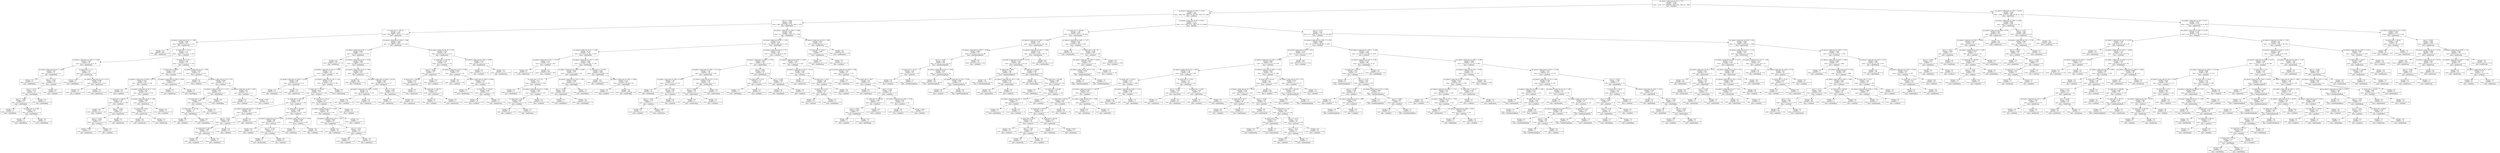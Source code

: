 digraph Tree {
node [shape=box] ;
0 [label="acc_phone_x_temp_max_ws_20 <= 7.975\nentropy = 2.703\nsamples = 21446\nvalue = [2765, 1515, 1058, 846, 1916, 1620, 3286, 441, 7999]\nclass = undefined"] ;
1 [label="acc_phone_x_temp_min_ws_1200 <= -8.291\nentropy = 2.4\nsamples = 16355\nvalue = [669, 1491, 1058, 719, 34, 1531, 3188, 376, 7289]\nclass = undefined"] ;
0 -> 1 [labeldistance=2.5, labelangle=45, headlabel="True"] ;
2 [label="pca_5 <= -0.063\nentropy = 2.299\nsamples = 6226\nvalue = [669, 1491, 0, 687, 0, 132, 2006, 0, 1241]\nclass = labelWalking"] ;
1 -> 2 ;
3 [label="hr_watch_rate <= 138.721\nentropy = 1.741\nsamples = 2807\nvalue = [658, 1487, 0, 178, 0, 6, 31, 0, 447]\nclass = labelEating"] ;
2 -> 3 ;
4 [label="acc_phone_x_temp_max_ws_20 <= -1.892\nentropy = 0.919\nsamples = 822\nvalue = [636, 0, 0, 0, 0, 0, 31, 0, 155]\nclass = labelDriving"] ;
3 -> 4 ;
5 [label="entropy = 0.0\nsamples = 602\nvalue = [602, 0, 0, 0, 0, 0, 0, 0, 0]\nclass = labelDriving"] ;
4 -> 5 ;
6 [label="hr_watch_rate <= 79.071\nentropy = 1.171\nsamples = 220\nvalue = [34, 0, 0, 0, 0, 0, 31, 0, 155]\nclass = undefined"] ;
4 -> 6 ;
7 [label="acc_phone_x_temp_max_ws_1200 <= 11.496\nentropy = 1.564\nsamples = 46\nvalue = [13, 0, 0, 0, 0, 0, 19, 0, 14]\nclass = labelWalking"] ;
6 -> 7 ;
8 [label="acc_phone_x_temp_max_ws_20 <= 1.283\nentropy = 0.99\nsamples = 25\nvalue = [0, 0, 0, 0, 0, 0, 14, 0, 11]\nclass = labelWalking"] ;
7 -> 8 ;
9 [label="entropy = 0.0\nsamples = 6\nvalue = [0, 0, 0, 0, 0, 0, 6, 0, 0]\nclass = labelWalking"] ;
8 -> 9 ;
10 [label="pca_5 <= -0.257\nentropy = 0.982\nsamples = 19\nvalue = [0, 0, 0, 0, 0, 0, 8, 0, 11]\nclass = undefined"] ;
8 -> 10 ;
11 [label="pca_5 <= -0.271\nentropy = 0.722\nsamples = 10\nvalue = [0, 0, 0, 0, 0, 0, 8, 0, 2]\nclass = labelWalking"] ;
10 -> 11 ;
12 [label="pca_5 <= -0.286\nentropy = 0.918\nsamples = 6\nvalue = [0, 0, 0, 0, 0, 0, 4, 0, 2]\nclass = labelWalking"] ;
11 -> 12 ;
13 [label="entropy = 1.0\nsamples = 2\nvalue = [0, 0, 0, 0, 0, 0, 1, 0, 1]\nclass = labelWalking"] ;
12 -> 13 ;
14 [label="hr_watch_rate <= 71.609\nentropy = 0.811\nsamples = 4\nvalue = [0, 0, 0, 0, 0, 0, 3, 0, 1]\nclass = labelWalking"] ;
12 -> 14 ;
15 [label="entropy = 1.0\nsamples = 2\nvalue = [0, 0, 0, 0, 0, 0, 1, 0, 1]\nclass = labelWalking"] ;
14 -> 15 ;
16 [label="entropy = 0.0\nsamples = 2\nvalue = [0, 0, 0, 0, 0, 0, 2, 0, 0]\nclass = labelWalking"] ;
14 -> 16 ;
17 [label="entropy = 0.0\nsamples = 4\nvalue = [0, 0, 0, 0, 0, 0, 4, 0, 0]\nclass = labelWalking"] ;
11 -> 17 ;
18 [label="entropy = 0.0\nsamples = 9\nvalue = [0, 0, 0, 0, 0, 0, 0, 0, 9]\nclass = undefined"] ;
10 -> 18 ;
19 [label="hr_watch_rate <= 71.5\nentropy = 1.322\nsamples = 21\nvalue = [13, 0, 0, 0, 0, 0, 5, 0, 3]\nclass = labelDriving"] ;
7 -> 19 ;
20 [label="entropy = 0.0\nsamples = 5\nvalue = [0, 0, 0, 0, 0, 0, 5, 0, 0]\nclass = labelWalking"] ;
19 -> 20 ;
21 [label="acc_phone_x_temp_max_ws_20 <= 0.317\nentropy = 0.696\nsamples = 16\nvalue = [13, 0, 0, 0, 0, 0, 0, 0, 3]\nclass = labelDriving"] ;
19 -> 21 ;
22 [label="entropy = 0.0\nsamples = 3\nvalue = [0, 0, 0, 0, 0, 0, 0, 0, 3]\nclass = undefined"] ;
21 -> 22 ;
23 [label="entropy = 0.0\nsamples = 13\nvalue = [13, 0, 0, 0, 0, 0, 0, 0, 0]\nclass = labelDriving"] ;
21 -> 23 ;
24 [label="hr_watch_rate <= 91.5\nentropy = 0.88\nsamples = 174\nvalue = [21, 0, 0, 0, 0, 0, 12, 0, 141]\nclass = undefined"] ;
6 -> 24 ;
25 [label="hr_watch_rate <= 89.817\nentropy = 0.816\nsamples = 113\nvalue = [21, 0, 0, 0, 0, 0, 2, 0, 90]\nclass = undefined"] ;
24 -> 25 ;
26 [label="acc_phone_x_temp_max_ws_1200 <= 10.775\nentropy = 0.612\nsamples = 106\nvalue = [16, 0, 0, 0, 0, 0, 0, 0, 90]\nclass = undefined"] ;
25 -> 26 ;
27 [label="entropy = 0.0\nsamples = 42\nvalue = [0, 0, 0, 0, 0, 0, 0, 0, 42]\nclass = undefined"] ;
26 -> 27 ;
28 [label="acc_phone_x_temp_max_ws_20 <= 1.781\nentropy = 0.811\nsamples = 64\nvalue = [16, 0, 0, 0, 0, 0, 0, 0, 48]\nclass = undefined"] ;
26 -> 28 ;
29 [label="hr_watch_rate <= 88.875\nentropy = 0.519\nsamples = 43\nvalue = [5, 0, 0, 0, 0, 0, 0, 0, 38]\nclass = undefined"] ;
28 -> 29 ;
30 [label="entropy = 0.0\nsamples = 34\nvalue = [0, 0, 0, 0, 0, 0, 0, 0, 34]\nclass = undefined"] ;
29 -> 30 ;
31 [label="pca_5 <= -0.216\nentropy = 0.991\nsamples = 9\nvalue = [5, 0, 0, 0, 0, 0, 0, 0, 4]\nclass = labelDriving"] ;
29 -> 31 ;
32 [label="pca_5 <= -0.231\nentropy = 0.918\nsamples = 6\nvalue = [2, 0, 0, 0, 0, 0, 0, 0, 4]\nclass = undefined"] ;
31 -> 32 ;
33 [label="entropy = 0.918\nsamples = 3\nvalue = [2, 0, 0, 0, 0, 0, 0, 0, 1]\nclass = labelDriving"] ;
32 -> 33 ;
34 [label="entropy = 0.0\nsamples = 3\nvalue = [0, 0, 0, 0, 0, 0, 0, 0, 3]\nclass = undefined"] ;
32 -> 34 ;
35 [label="entropy = 0.0\nsamples = 3\nvalue = [3, 0, 0, 0, 0, 0, 0, 0, 0]\nclass = labelDriving"] ;
31 -> 35 ;
36 [label="acc_phone_x_temp_max_ws_20 <= 1.981\nentropy = 0.998\nsamples = 21\nvalue = [11, 0, 0, 0, 0, 0, 0, 0, 10]\nclass = labelDriving"] ;
28 -> 36 ;
37 [label="hr_watch_rate <= 82.5\nentropy = 0.414\nsamples = 12\nvalue = [11, 0, 0, 0, 0, 0, 0, 0, 1]\nclass = labelDriving"] ;
36 -> 37 ;
38 [label="entropy = 0.0\nsamples = 10\nvalue = [10, 0, 0, 0, 0, 0, 0, 0, 0]\nclass = labelDriving"] ;
37 -> 38 ;
39 [label="entropy = 1.0\nsamples = 2\nvalue = [1, 0, 0, 0, 0, 0, 0, 0, 1]\nclass = labelDriving"] ;
37 -> 39 ;
40 [label="entropy = 0.0\nsamples = 9\nvalue = [0, 0, 0, 0, 0, 0, 0, 0, 9]\nclass = undefined"] ;
36 -> 40 ;
41 [label="acc_phone_x_temp_min_ws_1200 <= -9.828\nentropy = 0.863\nsamples = 7\nvalue = [5, 0, 0, 0, 0, 0, 2, 0, 0]\nclass = labelDriving"] ;
25 -> 41 ;
42 [label="entropy = 0.0\nsamples = 5\nvalue = [5, 0, 0, 0, 0, 0, 0, 0, 0]\nclass = labelDriving"] ;
41 -> 42 ;
43 [label="entropy = 0.0\nsamples = 2\nvalue = [0, 0, 0, 0, 0, 0, 2, 0, 0]\nclass = labelWalking"] ;
41 -> 43 ;
44 [label="acc_phone_x_temp_max_ws_20 <= 0.86\nentropy = 0.644\nsamples = 61\nvalue = [0, 0, 0, 0, 0, 0, 10, 0, 51]\nclass = undefined"] ;
24 -> 44 ;
45 [label="entropy = 0.0\nsamples = 29\nvalue = [0, 0, 0, 0, 0, 0, 0, 0, 29]\nclass = undefined"] ;
44 -> 45 ;
46 [label="acc_phone_x_temp_max_ws_20 <= 1.707\nentropy = 0.896\nsamples = 32\nvalue = [0, 0, 0, 0, 0, 0, 10, 0, 22]\nclass = undefined"] ;
44 -> 46 ;
47 [label="acc_phone_x_temp_max_ws_20 <= 1.237\nentropy = 0.94\nsamples = 14\nvalue = [0, 0, 0, 0, 0, 0, 9, 0, 5]\nclass = labelWalking"] ;
46 -> 47 ;
48 [label="hr_watch_rate <= 124.386\nentropy = 0.863\nsamples = 7\nvalue = [0, 0, 0, 0, 0, 0, 2, 0, 5]\nclass = undefined"] ;
47 -> 48 ;
49 [label="hr_watch_rate <= 122.556\nentropy = 1.0\nsamples = 4\nvalue = [0, 0, 0, 0, 0, 0, 2, 0, 2]\nclass = labelWalking"] ;
48 -> 49 ;
50 [label="entropy = 0.0\nsamples = 2\nvalue = [0, 0, 0, 0, 0, 0, 0, 0, 2]\nclass = undefined"] ;
49 -> 50 ;
51 [label="entropy = 0.0\nsamples = 2\nvalue = [0, 0, 0, 0, 0, 0, 2, 0, 0]\nclass = labelWalking"] ;
49 -> 51 ;
52 [label="entropy = 0.0\nsamples = 3\nvalue = [0, 0, 0, 0, 0, 0, 0, 0, 3]\nclass = undefined"] ;
48 -> 52 ;
53 [label="entropy = 0.0\nsamples = 7\nvalue = [0, 0, 0, 0, 0, 0, 7, 0, 0]\nclass = labelWalking"] ;
47 -> 53 ;
54 [label="acc_phone_x_temp_max_ws_20 <= 4.897\nentropy = 0.31\nsamples = 18\nvalue = [0, 0, 0, 0, 0, 0, 1, 0, 17]\nclass = undefined"] ;
46 -> 54 ;
55 [label="entropy = 0.0\nsamples = 15\nvalue = [0, 0, 0, 0, 0, 0, 0, 0, 15]\nclass = undefined"] ;
54 -> 55 ;
56 [label="entropy = 0.918\nsamples = 3\nvalue = [0, 0, 0, 0, 0, 0, 1, 0, 2]\nclass = undefined"] ;
54 -> 56 ;
57 [label="acc_phone_x_temp_min_ws_1200 <= -9.86\nentropy = 1.128\nsamples = 1985\nvalue = [22, 1487, 0, 178, 0, 6, 0, 0, 292]\nclass = labelEating"] ;
3 -> 57 ;
58 [label="acc_phone_x_temp_max_ws_20 <= -5.59\nentropy = 0.633\nsamples = 1717\nvalue = [13, 1487, 0, 0, 0, 6, 0, 0, 211]\nclass = labelEating"] ;
57 -> 58 ;
59 [label="entropy = 0.0\nsamples = 847\nvalue = [0, 847, 0, 0, 0, 0, 0, 0, 0]\nclass = labelEating"] ;
58 -> 59 ;
60 [label="acc_phone_x_temp_max_ws_20 <= 5.429\nentropy = 0.962\nsamples = 870\nvalue = [13, 640, 0, 0, 0, 6, 0, 0, 211]\nclass = labelEating"] ;
58 -> 60 ;
61 [label="acc_phone_x_temp_min_ws_120 <= -10.207\nentropy = 1.171\nsamples = 259\nvalue = [13, 56, 0, 0, 0, 6, 0, 0, 184]\nclass = undefined"] ;
60 -> 61 ;
62 [label="acc_phone_x_temp_min_ws_1200 <= -10.251\nentropy = 0.96\nsamples = 34\nvalue = [13, 21, 0, 0, 0, 0, 0, 0, 0]\nclass = labelEating"] ;
61 -> 62 ;
63 [label="entropy = 0.0\nsamples = 21\nvalue = [0, 21, 0, 0, 0, 0, 0, 0, 0]\nclass = labelEating"] ;
62 -> 63 ;
64 [label="entropy = 0.0\nsamples = 13\nvalue = [13, 0, 0, 0, 0, 0, 0, 0, 0]\nclass = labelDriving"] ;
62 -> 64 ;
65 [label="acc_phone_x_temp_min_ws_120 <= -1.05\nentropy = 0.794\nsamples = 225\nvalue = [0, 35, 0, 0, 0, 6, 0, 0, 184]\nclass = undefined"] ;
61 -> 65 ;
66 [label="hr_watch_rate <= 172.875\nentropy = 0.673\nsamples = 220\nvalue = [0, 35, 0, 0, 0, 1, 0, 0, 184]\nclass = undefined"] ;
65 -> 66 ;
67 [label="hr_watch_rate <= 150.125\nentropy = 0.482\nsamples = 170\nvalue = [0, 15, 0, 0, 0, 1, 0, 0, 154]\nclass = undefined"] ;
66 -> 67 ;
68 [label="acc_phone_x_temp_max_ws_20 <= 1.401\nentropy = 0.83\nsamples = 42\nvalue = [0, 11, 0, 0, 0, 0, 0, 0, 31]\nclass = undefined"] ;
67 -> 68 ;
69 [label="pca_5 <= -0.212\nentropy = 0.689\nsamples = 38\nvalue = [0, 7, 0, 0, 0, 0, 0, 0, 31]\nclass = undefined"] ;
68 -> 69 ;
70 [label="hr_watch_rate <= 146.177\nentropy = 0.996\nsamples = 13\nvalue = [0, 7, 0, 0, 0, 0, 0, 0, 6]\nclass = labelEating"] ;
69 -> 70 ;
71 [label="entropy = 0.0\nsamples = 6\nvalue = [0, 0, 0, 0, 0, 0, 0, 0, 6]\nclass = undefined"] ;
70 -> 71 ;
72 [label="entropy = 0.0\nsamples = 7\nvalue = [0, 7, 0, 0, 0, 0, 0, 0, 0]\nclass = labelEating"] ;
70 -> 72 ;
73 [label="entropy = 0.0\nsamples = 25\nvalue = [0, 0, 0, 0, 0, 0, 0, 0, 25]\nclass = undefined"] ;
69 -> 73 ;
74 [label="entropy = 0.0\nsamples = 4\nvalue = [0, 4, 0, 0, 0, 0, 0, 0, 0]\nclass = labelEating"] ;
68 -> 74 ;
75 [label="hr_watch_rate <= 162.429\nentropy = 0.266\nsamples = 128\nvalue = [0, 4, 0, 0, 0, 1, 0, 0, 123]\nclass = undefined"] ;
67 -> 75 ;
76 [label="acc_phone_x_temp_max_ws_20 <= 1.933\nentropy = 0.09\nsamples = 88\nvalue = [0, 0, 0, 0, 0, 1, 0, 0, 87]\nclass = undefined"] ;
75 -> 76 ;
77 [label="entropy = 0.0\nsamples = 83\nvalue = [0, 0, 0, 0, 0, 0, 0, 0, 83]\nclass = undefined"] ;
76 -> 77 ;
78 [label="pca_5 <= -0.135\nentropy = 0.722\nsamples = 5\nvalue = [0, 0, 0, 0, 0, 1, 0, 0, 4]\nclass = undefined"] ;
76 -> 78 ;
79 [label="entropy = 1.0\nsamples = 2\nvalue = [0, 0, 0, 0, 0, 1, 0, 0, 1]\nclass = labelStanding"] ;
78 -> 79 ;
80 [label="entropy = 0.0\nsamples = 3\nvalue = [0, 0, 0, 0, 0, 0, 0, 0, 3]\nclass = undefined"] ;
78 -> 80 ;
81 [label="acc_phone_x_temp_max_ws_20 <= -0.302\nentropy = 0.469\nsamples = 40\nvalue = [0, 4, 0, 0, 0, 0, 0, 0, 36]\nclass = undefined"] ;
75 -> 81 ;
82 [label="entropy = 0.0\nsamples = 4\nvalue = [0, 4, 0, 0, 0, 0, 0, 0, 0]\nclass = labelEating"] ;
81 -> 82 ;
83 [label="entropy = 0.0\nsamples = 36\nvalue = [0, 0, 0, 0, 0, 0, 0, 0, 36]\nclass = undefined"] ;
81 -> 83 ;
84 [label="hr_watch_rate <= 179.45\nentropy = 0.971\nsamples = 50\nvalue = [0, 20, 0, 0, 0, 0, 0, 0, 30]\nclass = undefined"] ;
66 -> 84 ;
85 [label="acc_phone_x_temp_max_ws_20 <= 3.429\nentropy = 0.991\nsamples = 36\nvalue = [0, 20, 0, 0, 0, 0, 0, 0, 16]\nclass = labelEating"] ;
84 -> 85 ;
86 [label="acc_phone_x_temp_min_ws_120 <= -3.657\nentropy = 0.894\nsamples = 29\nvalue = [0, 20, 0, 0, 0, 0, 0, 0, 9]\nclass = labelEating"] ;
85 -> 86 ;
87 [label="entropy = 0.0\nsamples = 14\nvalue = [0, 14, 0, 0, 0, 0, 0, 0, 0]\nclass = labelEating"] ;
86 -> 87 ;
88 [label="pca_5 <= -0.212\nentropy = 0.971\nsamples = 15\nvalue = [0, 6, 0, 0, 0, 0, 0, 0, 9]\nclass = undefined"] ;
86 -> 88 ;
89 [label="entropy = 0.0\nsamples = 9\nvalue = [0, 0, 0, 0, 0, 0, 0, 0, 9]\nclass = undefined"] ;
88 -> 89 ;
90 [label="entropy = 0.0\nsamples = 6\nvalue = [0, 6, 0, 0, 0, 0, 0, 0, 0]\nclass = labelEating"] ;
88 -> 90 ;
91 [label="entropy = 0.0\nsamples = 7\nvalue = [0, 0, 0, 0, 0, 0, 0, 0, 7]\nclass = undefined"] ;
85 -> 91 ;
92 [label="entropy = 0.0\nsamples = 14\nvalue = [0, 0, 0, 0, 0, 0, 0, 0, 14]\nclass = undefined"] ;
84 -> 92 ;
93 [label="entropy = 0.0\nsamples = 5\nvalue = [0, 0, 0, 0, 0, 5, 0, 0, 0]\nclass = labelStanding"] ;
65 -> 93 ;
94 [label="acc_phone_x_temp_max_ws_20 <= 7.306\nentropy = 0.261\nsamples = 611\nvalue = [0, 584, 0, 0, 0, 0, 0, 0, 27]\nclass = labelEating"] ;
60 -> 94 ;
95 [label="entropy = 0.0\nsamples = 446\nvalue = [0, 446, 0, 0, 0, 0, 0, 0, 0]\nclass = labelEating"] ;
94 -> 95 ;
96 [label="acc_phone_x_temp_min_ws_1200 <= -10.135\nentropy = 0.643\nsamples = 165\nvalue = [0, 138, 0, 0, 0, 0, 0, 0, 27]\nclass = labelEating"] ;
94 -> 96 ;
97 [label="acc_phone_x_temp_max_ws_1200 <= 10.969\nentropy = 1.0\nsamples = 52\nvalue = [0, 26, 0, 0, 0, 0, 0, 0, 26]\nclass = labelEating"] ;
96 -> 97 ;
98 [label="entropy = 0.0\nsamples = 26\nvalue = [0, 0, 0, 0, 0, 0, 0, 0, 26]\nclass = undefined"] ;
97 -> 98 ;
99 [label="entropy = 0.0\nsamples = 26\nvalue = [0, 26, 0, 0, 0, 0, 0, 0, 0]\nclass = labelEating"] ;
97 -> 99 ;
100 [label="pca_5 <= -0.181\nentropy = 0.073\nsamples = 113\nvalue = [0, 112, 0, 0, 0, 0, 0, 0, 1]\nclass = labelEating"] ;
96 -> 100 ;
101 [label="entropy = 1.0\nsamples = 2\nvalue = [0, 1, 0, 0, 0, 0, 0, 0, 1]\nclass = labelEating"] ;
100 -> 101 ;
102 [label="entropy = 0.0\nsamples = 111\nvalue = [0, 111, 0, 0, 0, 0, 0, 0, 0]\nclass = labelEating"] ;
100 -> 102 ;
103 [label="acc_phone_x_temp_max_ws_20 <= 4.39\nentropy = 1.078\nsamples = 268\nvalue = [9, 0, 0, 178, 0, 0, 0, 0, 81]\nclass = labelRunning"] ;
57 -> 103 ;
104 [label="hr_watch_rate <= 150.136\nentropy = 0.758\nsamples = 92\nvalue = [9, 0, 0, 5, 0, 0, 0, 0, 78]\nclass = undefined"] ;
103 -> 104 ;
105 [label="pca_5 <= -0.138\nentropy = 0.998\nsamples = 17\nvalue = [9, 0, 0, 0, 0, 0, 0, 0, 8]\nclass = labelDriving"] ;
104 -> 105 ;
106 [label="hr_watch_rate <= 149.091\nentropy = 0.811\nsamples = 12\nvalue = [9, 0, 0, 0, 0, 0, 0, 0, 3]\nclass = labelDriving"] ;
105 -> 106 ;
107 [label="entropy = 0.0\nsamples = 7\nvalue = [7, 0, 0, 0, 0, 0, 0, 0, 0]\nclass = labelDriving"] ;
106 -> 107 ;
108 [label="hr_watch_rate <= 149.773\nentropy = 0.971\nsamples = 5\nvalue = [2, 0, 0, 0, 0, 0, 0, 0, 3]\nclass = undefined"] ;
106 -> 108 ;
109 [label="entropy = 0.0\nsamples = 3\nvalue = [0, 0, 0, 0, 0, 0, 0, 0, 3]\nclass = undefined"] ;
108 -> 109 ;
110 [label="entropy = 0.0\nsamples = 2\nvalue = [2, 0, 0, 0, 0, 0, 0, 0, 0]\nclass = labelDriving"] ;
108 -> 110 ;
111 [label="entropy = 0.0\nsamples = 5\nvalue = [0, 0, 0, 0, 0, 0, 0, 0, 5]\nclass = undefined"] ;
105 -> 111 ;
112 [label="acc_phone_x_temp_max_ws_20 <= 0.386\nentropy = 0.353\nsamples = 75\nvalue = [0, 0, 0, 5, 0, 0, 0, 0, 70]\nclass = undefined"] ;
104 -> 112 ;
113 [label="entropy = 0.0\nsamples = 50\nvalue = [0, 0, 0, 0, 0, 0, 0, 0, 50]\nclass = undefined"] ;
112 -> 113 ;
114 [label="acc_phone_x_temp_max_ws_1200 <= 10.864\nentropy = 0.722\nsamples = 25\nvalue = [0, 0, 0, 5, 0, 0, 0, 0, 20]\nclass = undefined"] ;
112 -> 114 ;
115 [label="entropy = 0.0\nsamples = 3\nvalue = [0, 0, 0, 3, 0, 0, 0, 0, 0]\nclass = labelRunning"] ;
114 -> 115 ;
116 [label="hr_watch_rate <= 173.917\nentropy = 0.439\nsamples = 22\nvalue = [0, 0, 0, 2, 0, 0, 0, 0, 20]\nclass = undefined"] ;
114 -> 116 ;
117 [label="entropy = 0.0\nsamples = 20\nvalue = [0, 0, 0, 0, 0, 0, 0, 0, 20]\nclass = undefined"] ;
116 -> 117 ;
118 [label="entropy = 0.0\nsamples = 2\nvalue = [0, 0, 0, 2, 0, 0, 0, 0, 0]\nclass = labelRunning"] ;
116 -> 118 ;
119 [label="acc_phone_x_temp_min_ws_1200 <= -8.939\nentropy = 0.125\nsamples = 176\nvalue = [0, 0, 0, 173, 0, 0, 0, 0, 3]\nclass = labelRunning"] ;
103 -> 119 ;
120 [label="entropy = 0.0\nsamples = 3\nvalue = [0, 0, 0, 0, 0, 0, 0, 0, 3]\nclass = undefined"] ;
119 -> 120 ;
121 [label="entropy = 0.0\nsamples = 173\nvalue = [0, 0, 0, 173, 0, 0, 0, 0, 0]\nclass = labelRunning"] ;
119 -> 121 ;
122 [label="acc_phone_x_temp_min_ws_1200 <= -8.896\nentropy = 1.569\nsamples = 3419\nvalue = [11, 4, 0, 509, 0, 126, 1975, 0, 794]\nclass = labelWalking"] ;
2 -> 122 ;
123 [label="acc_phone_x_temp_max_ws_20 <= 1.919\nentropy = 1.13\nsamples = 2907\nvalue = [11, 4, 0, 0, 0, 126, 1975, 0, 791]\nclass = labelWalking"] ;
122 -> 123 ;
124 [label="acc_phone_x_temp_max_ws_20 <= 0.269\nentropy = 0.724\nsamples = 2353\nvalue = [9, 0, 0, 0, 0, 0, 1911, 0, 433]\nclass = labelWalking"] ;
123 -> 124 ;
125 [label="acc_phone_x_temp_min_ws_120 <= -9.779\nentropy = 0.172\nsamples = 313\nvalue = [8, 0, 0, 0, 0, 0, 0, 0, 305]\nclass = undefined"] ;
124 -> 125 ;
126 [label="entropy = 0.0\nsamples = 8\nvalue = [8, 0, 0, 0, 0, 0, 0, 0, 0]\nclass = labelDriving"] ;
125 -> 126 ;
127 [label="entropy = 0.0\nsamples = 305\nvalue = [0, 0, 0, 0, 0, 0, 0, 0, 305]\nclass = undefined"] ;
125 -> 127 ;
128 [label="acc_phone_x_temp_min_ws_120 <= -2.547\nentropy = 0.344\nsamples = 2040\nvalue = [1, 0, 0, 0, 0, 0, 1911, 0, 128]\nclass = labelWalking"] ;
124 -> 128 ;
129 [label="acc_phone_x_temp_max_ws_1200 <= 12.094\nentropy = 0.938\nsamples = 372\nvalue = [1, 0, 0, 0, 0, 0, 249, 0, 122]\nclass = labelWalking"] ;
128 -> 129 ;
130 [label="hr_watch_rate <= 75.727\nentropy = 0.271\nsamples = 125\nvalue = [1, 0, 0, 0, 0, 0, 4, 0, 120]\nclass = undefined"] ;
129 -> 130 ;
131 [label="entropy = 0.0\nsamples = 4\nvalue = [0, 0, 0, 0, 0, 0, 4, 0, 0]\nclass = labelWalking"] ;
130 -> 131 ;
132 [label="acc_phone_x_temp_min_ws_120 <= -9.488\nentropy = 0.069\nsamples = 121\nvalue = [1, 0, 0, 0, 0, 0, 0, 0, 120]\nclass = undefined"] ;
130 -> 132 ;
133 [label="hr_watch_rate <= 85.75\nentropy = 0.469\nsamples = 10\nvalue = [1, 0, 0, 0, 0, 0, 0, 0, 9]\nclass = undefined"] ;
132 -> 133 ;
134 [label="entropy = 0.0\nsamples = 8\nvalue = [0, 0, 0, 0, 0, 0, 0, 0, 8]\nclass = undefined"] ;
133 -> 134 ;
135 [label="entropy = 1.0\nsamples = 2\nvalue = [1, 0, 0, 0, 0, 0, 0, 0, 1]\nclass = labelDriving"] ;
133 -> 135 ;
136 [label="entropy = 0.0\nsamples = 111\nvalue = [0, 0, 0, 0, 0, 0, 0, 0, 111]\nclass = undefined"] ;
132 -> 136 ;
137 [label="acc_phone_x_temp_min_ws_120 <= -3.287\nentropy = 0.068\nsamples = 247\nvalue = [0, 0, 0, 0, 0, 0, 245, 0, 2]\nclass = labelWalking"] ;
129 -> 137 ;
138 [label="pca_5 <= -0.015\nentropy = 0.038\nsamples = 245\nvalue = [0, 0, 0, 0, 0, 0, 244, 0, 1]\nclass = labelWalking"] ;
137 -> 138 ;
139 [label="entropy = 1.0\nsamples = 2\nvalue = [0, 0, 0, 0, 0, 0, 1, 0, 1]\nclass = labelWalking"] ;
138 -> 139 ;
140 [label="entropy = 0.0\nsamples = 243\nvalue = [0, 0, 0, 0, 0, 0, 243, 0, 0]\nclass = labelWalking"] ;
138 -> 140 ;
141 [label="entropy = 1.0\nsamples = 2\nvalue = [0, 0, 0, 0, 0, 0, 1, 0, 1]\nclass = labelWalking"] ;
137 -> 141 ;
142 [label="hr_watch_rate <= 155.384\nentropy = 0.034\nsamples = 1668\nvalue = [0, 0, 0, 0, 0, 0, 1662, 0, 6]\nclass = labelWalking"] ;
128 -> 142 ;
143 [label="entropy = 0.0\nsamples = 1276\nvalue = [0, 0, 0, 0, 0, 0, 1276, 0, 0]\nclass = labelWalking"] ;
142 -> 143 ;
144 [label="acc_phone_x_temp_min_ws_1200 <= -9.838\nentropy = 0.114\nsamples = 392\nvalue = [0, 0, 0, 0, 0, 0, 386, 0, 6]\nclass = labelWalking"] ;
142 -> 144 ;
145 [label="entropy = 0.0\nsamples = 6\nvalue = [0, 0, 0, 0, 0, 0, 0, 0, 6]\nclass = undefined"] ;
144 -> 145 ;
146 [label="entropy = 0.0\nsamples = 386\nvalue = [0, 0, 0, 0, 0, 0, 386, 0, 0]\nclass = labelWalking"] ;
144 -> 146 ;
147 [label="acc_phone_x_temp_max_ws_20 <= 3.23\nentropy = 1.333\nsamples = 554\nvalue = [2, 4, 0, 0, 0, 126, 64, 0, 358]\nclass = undefined"] ;
123 -> 147 ;
148 [label="acc_phone_x_temp_max_ws_1200 <= 12.105\nentropy = 1.441\nsamples = 220\nvalue = [1, 0, 0, 0, 0, 126, 51, 0, 42]\nclass = labelStanding"] ;
147 -> 148 ;
149 [label="acc_phone_x_temp_max_ws_1200 <= 11.515\nentropy = 1.162\nsamples = 178\nvalue = [1, 0, 0, 0, 0, 126, 15, 0, 36]\nclass = labelStanding"] ;
148 -> 149 ;
150 [label="acc_phone_x_temp_max_ws_1200 <= 9.583\nentropy = 1.04\nsamples = 47\nvalue = [1, 0, 0, 0, 0, 0, 15, 0, 31]\nclass = undefined"] ;
149 -> 150 ;
151 [label="entropy = 0.0\nsamples = 14\nvalue = [0, 0, 0, 0, 0, 0, 14, 0, 0]\nclass = labelWalking"] ;
150 -> 151 ;
152 [label="pca_5 <= 0.042\nentropy = 0.39\nsamples = 33\nvalue = [1, 0, 0, 0, 0, 0, 1, 0, 31]\nclass = undefined"] ;
150 -> 152 ;
153 [label="pca_5 <= -0.015\nentropy = 1.149\nsamples = 7\nvalue = [1, 0, 0, 0, 0, 0, 1, 0, 5]\nclass = undefined"] ;
152 -> 153 ;
154 [label="entropy = 0.0\nsamples = 4\nvalue = [0, 0, 0, 0, 0, 0, 0, 0, 4]\nclass = undefined"] ;
153 -> 154 ;
155 [label="entropy = 1.585\nsamples = 3\nvalue = [1, 0, 0, 0, 0, 0, 1, 0, 1]\nclass = labelDriving"] ;
153 -> 155 ;
156 [label="entropy = 0.0\nsamples = 26\nvalue = [0, 0, 0, 0, 0, 0, 0, 0, 26]\nclass = undefined"] ;
152 -> 156 ;
157 [label="acc_phone_x_temp_max_ws_20 <= 2.137\nentropy = 0.234\nsamples = 131\nvalue = [0, 0, 0, 0, 0, 126, 0, 0, 5]\nclass = labelStanding"] ;
149 -> 157 ;
158 [label="pca_5 <= 0.064\nentropy = 0.94\nsamples = 14\nvalue = [0, 0, 0, 0, 0, 9, 0, 0, 5]\nclass = labelStanding"] ;
157 -> 158 ;
159 [label="entropy = 0.0\nsamples = 9\nvalue = [0, 0, 0, 0, 0, 9, 0, 0, 0]\nclass = labelStanding"] ;
158 -> 159 ;
160 [label="entropy = 0.0\nsamples = 5\nvalue = [0, 0, 0, 0, 0, 0, 0, 0, 5]\nclass = undefined"] ;
158 -> 160 ;
161 [label="entropy = 0.0\nsamples = 117\nvalue = [0, 0, 0, 0, 0, 117, 0, 0, 0]\nclass = labelStanding"] ;
157 -> 161 ;
162 [label="pca_5 <= 0.022\nentropy = 0.592\nsamples = 42\nvalue = [0, 0, 0, 0, 0, 0, 36, 0, 6]\nclass = labelWalking"] ;
148 -> 162 ;
163 [label="hr_watch_rate <= 127.9\nentropy = 0.722\nsamples = 5\nvalue = [0, 0, 0, 0, 0, 0, 1, 0, 4]\nclass = undefined"] ;
162 -> 163 ;
164 [label="entropy = 1.0\nsamples = 2\nvalue = [0, 0, 0, 0, 0, 0, 1, 0, 1]\nclass = labelWalking"] ;
163 -> 164 ;
165 [label="entropy = 0.0\nsamples = 3\nvalue = [0, 0, 0, 0, 0, 0, 0, 0, 3]\nclass = undefined"] ;
163 -> 165 ;
166 [label="pca_5 <= 0.249\nentropy = 0.303\nsamples = 37\nvalue = [0, 0, 0, 0, 0, 0, 35, 0, 2]\nclass = labelWalking"] ;
162 -> 166 ;
167 [label="entropy = 0.0\nsamples = 35\nvalue = [0, 0, 0, 0, 0, 0, 35, 0, 0]\nclass = labelWalking"] ;
166 -> 167 ;
168 [label="entropy = 0.0\nsamples = 2\nvalue = [0, 0, 0, 0, 0, 0, 0, 0, 2]\nclass = undefined"] ;
166 -> 168 ;
169 [label="acc_phone_x_temp_min_ws_1200 <= -10.09\nentropy = 0.359\nsamples = 334\nvalue = [1, 4, 0, 0, 0, 0, 13, 0, 316]\nclass = undefined"] ;
147 -> 169 ;
170 [label="acc_phone_x_temp_min_ws_120 <= -10.113\nentropy = 0.126\nsamples = 289\nvalue = [1, 1, 0, 0, 0, 0, 2, 0, 285]\nclass = undefined"] ;
169 -> 170 ;
171 [label="entropy = 1.0\nsamples = 2\nvalue = [1, 1, 0, 0, 0, 0, 0, 0, 0]\nclass = labelDriving"] ;
170 -> 171 ;
172 [label="hr_watch_rate <= 120.2\nentropy = 0.06\nsamples = 287\nvalue = [0, 0, 0, 0, 0, 0, 2, 0, 285]\nclass = undefined"] ;
170 -> 172 ;
173 [label="hr_watch_rate <= 91.0\nentropy = 0.544\nsamples = 16\nvalue = [0, 0, 0, 0, 0, 0, 2, 0, 14]\nclass = undefined"] ;
172 -> 173 ;
174 [label="entropy = 0.0\nsamples = 14\nvalue = [0, 0, 0, 0, 0, 0, 0, 0, 14]\nclass = undefined"] ;
173 -> 174 ;
175 [label="entropy = 0.0\nsamples = 2\nvalue = [0, 0, 0, 0, 0, 0, 2, 0, 0]\nclass = labelWalking"] ;
173 -> 175 ;
176 [label="entropy = 0.0\nsamples = 271\nvalue = [0, 0, 0, 0, 0, 0, 0, 0, 271]\nclass = undefined"] ;
172 -> 176 ;
177 [label="acc_phone_x_temp_min_ws_1200 <= -9.86\nentropy = 1.128\nsamples = 45\nvalue = [0, 3, 0, 0, 0, 0, 11, 0, 31]\nclass = undefined"] ;
169 -> 177 ;
178 [label="entropy = 0.0\nsamples = 3\nvalue = [0, 3, 0, 0, 0, 0, 0, 0, 0]\nclass = labelEating"] ;
177 -> 178 ;
179 [label="hr_watch_rate <= 109.2\nentropy = 0.83\nsamples = 42\nvalue = [0, 0, 0, 0, 0, 0, 11, 0, 31]\nclass = undefined"] ;
177 -> 179 ;
180 [label="entropy = 0.0\nsamples = 6\nvalue = [0, 0, 0, 0, 0, 0, 6, 0, 0]\nclass = labelWalking"] ;
179 -> 180 ;
181 [label="pca_5 <= 0.102\nentropy = 0.581\nsamples = 36\nvalue = [0, 0, 0, 0, 0, 0, 5, 0, 31]\nclass = undefined"] ;
179 -> 181 ;
182 [label="hr_watch_rate <= 168.204\nentropy = 0.946\nsamples = 11\nvalue = [0, 0, 0, 0, 0, 0, 4, 0, 7]\nclass = undefined"] ;
181 -> 182 ;
183 [label="pca_5 <= 0.067\nentropy = 0.918\nsamples = 6\nvalue = [0, 0, 0, 0, 0, 0, 4, 0, 2]\nclass = labelWalking"] ;
182 -> 183 ;
184 [label="entropy = 0.0\nsamples = 2\nvalue = [0, 0, 0, 0, 0, 0, 0, 0, 2]\nclass = undefined"] ;
183 -> 184 ;
185 [label="entropy = 0.0\nsamples = 4\nvalue = [0, 0, 0, 0, 0, 0, 4, 0, 0]\nclass = labelWalking"] ;
183 -> 185 ;
186 [label="entropy = 0.0\nsamples = 5\nvalue = [0, 0, 0, 0, 0, 0, 0, 0, 5]\nclass = undefined"] ;
182 -> 186 ;
187 [label="acc_phone_x_temp_min_ws_1200 <= -9.361\nentropy = 0.242\nsamples = 25\nvalue = [0, 0, 0, 0, 0, 0, 1, 0, 24]\nclass = undefined"] ;
181 -> 187 ;
188 [label="entropy = 0.0\nsamples = 22\nvalue = [0, 0, 0, 0, 0, 0, 0, 0, 22]\nclass = undefined"] ;
187 -> 188 ;
189 [label="entropy = 0.918\nsamples = 3\nvalue = [0, 0, 0, 0, 0, 0, 1, 0, 2]\nclass = undefined"] ;
187 -> 189 ;
190 [label="acc_phone_x_temp_max_ws_20 <= 2.695\nentropy = 0.052\nsamples = 512\nvalue = [0, 0, 0, 509, 0, 0, 0, 0, 3]\nclass = labelRunning"] ;
122 -> 190 ;
191 [label="hr_watch_rate <= 158.917\nentropy = 0.985\nsamples = 7\nvalue = [0, 0, 0, 4, 0, 0, 0, 0, 3]\nclass = labelRunning"] ;
190 -> 191 ;
192 [label="entropy = 0.0\nsamples = 4\nvalue = [0, 0, 0, 4, 0, 0, 0, 0, 0]\nclass = labelRunning"] ;
191 -> 192 ;
193 [label="entropy = 0.0\nsamples = 3\nvalue = [0, 0, 0, 0, 0, 0, 0, 0, 3]\nclass = undefined"] ;
191 -> 193 ;
194 [label="entropy = 0.0\nsamples = 505\nvalue = [0, 0, 0, 505, 0, 0, 0, 0, 0]\nclass = labelRunning"] ;
190 -> 194 ;
195 [label="acc_phone_x_temp_max_ws_20 <= -0.531\nentropy = 1.771\nsamples = 10129\nvalue = [0, 0, 1058, 32, 34, 1399, 1182, 376, 6048]\nclass = undefined"] ;
1 -> 195 ;
196 [label="hr_watch_rate <= 106.056\nentropy = 1.405\nsamples = 2337\nvalue = [0, 0, 0, 0, 0, 1347, 9, 338, 643]\nclass = labelStanding"] ;
195 -> 196 ;
197 [label="acc_phone_x_temp_max_ws_1200 <= 11.469\nentropy = 1.055\nsamples = 1771\nvalue = [0, 0, 0, 0, 0, 1321, 9, 332, 109]\nclass = labelStanding"] ;
196 -> 197 ;
198 [label="acc_phone_x_temp_min_ws_1200 <= -2.636\nentropy = 0.883\nsamples = 312\nvalue = [0, 0, 0, 0, 0, 0, 0, 218, 94]\nclass = labelWashingHands"] ;
197 -> 198 ;
199 [label="pca_5 <= -0.228\nentropy = 0.66\nsamples = 263\nvalue = [0, 0, 0, 0, 0, 0, 0, 218, 45]\nclass = labelWashingHands"] ;
198 -> 199 ;
200 [label="hr_watch_rate <= 97.875\nentropy = 0.183\nsamples = 36\nvalue = [0, 0, 0, 0, 0, 0, 0, 1, 35]\nclass = undefined"] ;
199 -> 200 ;
201 [label="entropy = 0.0\nsamples = 34\nvalue = [0, 0, 0, 0, 0, 0, 0, 0, 34]\nclass = undefined"] ;
200 -> 201 ;
202 [label="entropy = 1.0\nsamples = 2\nvalue = [0, 0, 0, 0, 0, 0, 0, 1, 1]\nclass = labelWashingHands"] ;
200 -> 202 ;
203 [label="acc_phone_x_temp_min_ws_120 <= -2.636\nentropy = 0.261\nsamples = 227\nvalue = [0, 0, 0, 0, 0, 0, 0, 217, 10]\nclass = labelWashingHands"] ;
199 -> 203 ;
204 [label="entropy = 0.0\nsamples = 192\nvalue = [0, 0, 0, 0, 0, 0, 0, 192, 0]\nclass = labelWashingHands"] ;
203 -> 204 ;
205 [label="acc_phone_x_temp_min_ws_120 <= -2.434\nentropy = 0.863\nsamples = 35\nvalue = [0, 0, 0, 0, 0, 0, 0, 25, 10]\nclass = labelWashingHands"] ;
203 -> 205 ;
206 [label="entropy = 0.0\nsamples = 10\nvalue = [0, 0, 0, 0, 0, 0, 0, 0, 10]\nclass = undefined"] ;
205 -> 206 ;
207 [label="entropy = 0.0\nsamples = 25\nvalue = [0, 0, 0, 0, 0, 0, 0, 25, 0]\nclass = labelWashingHands"] ;
205 -> 207 ;
208 [label="entropy = 0.0\nsamples = 49\nvalue = [0, 0, 0, 0, 0, 0, 0, 0, 49]\nclass = undefined"] ;
198 -> 208 ;
209 [label="acc_phone_x_temp_min_ws_120 <= -2.569\nentropy = 0.53\nsamples = 1459\nvalue = [0, 0, 0, 0, 0, 1321, 9, 114, 15]\nclass = labelStanding"] ;
197 -> 209 ;
210 [label="acc_phone_x_temp_max_ws_1200 <= 12.105\nentropy = 1.316\nsamples = 338\nvalue = [0, 0, 0, 0, 0, 200, 9, 114, 15]\nclass = labelStanding"] ;
209 -> 210 ;
211 [label="hr_watch_rate <= 89.8\nentropy = 1.002\nsamples = 159\nvalue = [0, 0, 0, 0, 0, 40, 0, 114, 5]\nclass = labelWashingHands"] ;
210 -> 211 ;
212 [label="entropy = 0.0\nsamples = 114\nvalue = [0, 0, 0, 0, 0, 0, 0, 114, 0]\nclass = labelWashingHands"] ;
211 -> 212 ;
213 [label="acc_phone_x_temp_min_ws_120 <= -5.44\nentropy = 0.503\nsamples = 45\nvalue = [0, 0, 0, 0, 0, 40, 0, 0, 5]\nclass = labelStanding"] ;
211 -> 213 ;
214 [label="entropy = 0.0\nsamples = 40\nvalue = [0, 0, 0, 0, 0, 40, 0, 0, 0]\nclass = labelStanding"] ;
213 -> 214 ;
215 [label="entropy = 0.0\nsamples = 5\nvalue = [0, 0, 0, 0, 0, 0, 0, 0, 5]\nclass = undefined"] ;
213 -> 215 ;
216 [label="hr_watch_rate <= 90.067\nentropy = 0.594\nsamples = 179\nvalue = [0, 0, 0, 0, 0, 160, 9, 0, 10]\nclass = labelStanding"] ;
210 -> 216 ;
217 [label="entropy = 0.0\nsamples = 160\nvalue = [0, 0, 0, 0, 0, 160, 0, 0, 0]\nclass = labelStanding"] ;
216 -> 217 ;
218 [label="hr_watch_rate <= 91.089\nentropy = 0.998\nsamples = 19\nvalue = [0, 0, 0, 0, 0, 0, 9, 0, 10]\nclass = undefined"] ;
216 -> 218 ;
219 [label="entropy = 0.0\nsamples = 7\nvalue = [0, 0, 0, 0, 0, 0, 7, 0, 0]\nclass = labelWalking"] ;
218 -> 219 ;
220 [label="hr_watch_rate <= 91.389\nentropy = 0.65\nsamples = 12\nvalue = [0, 0, 0, 0, 0, 0, 2, 0, 10]\nclass = undefined"] ;
218 -> 220 ;
221 [label="acc_phone_x_temp_min_ws_120 <= -2.826\nentropy = 0.971\nsamples = 5\nvalue = [0, 0, 0, 0, 0, 0, 2, 0, 3]\nclass = undefined"] ;
220 -> 221 ;
222 [label="entropy = 0.0\nsamples = 2\nvalue = [0, 0, 0, 0, 0, 0, 2, 0, 0]\nclass = labelWalking"] ;
221 -> 222 ;
223 [label="entropy = 0.0\nsamples = 3\nvalue = [0, 0, 0, 0, 0, 0, 0, 0, 3]\nclass = undefined"] ;
221 -> 223 ;
224 [label="entropy = 0.0\nsamples = 7\nvalue = [0, 0, 0, 0, 0, 0, 0, 0, 7]\nclass = undefined"] ;
220 -> 224 ;
225 [label="entropy = 0.0\nsamples = 1121\nvalue = [0, 0, 0, 0, 0, 1121, 0, 0, 0]\nclass = labelStanding"] ;
209 -> 225 ;
226 [label="acc_phone_x_temp_min_ws_1200 <= -7.077\nentropy = 0.353\nsamples = 566\nvalue = [0, 0, 0, 0, 0, 26, 0, 6, 534]\nclass = undefined"] ;
196 -> 226 ;
227 [label="entropy = 0.0\nsamples = 26\nvalue = [0, 0, 0, 0, 0, 26, 0, 0, 0]\nclass = labelStanding"] ;
226 -> 227 ;
228 [label="hr_watch_rate <= 107.733\nentropy = 0.088\nsamples = 540\nvalue = [0, 0, 0, 0, 0, 0, 0, 6, 534]\nclass = undefined"] ;
226 -> 228 ;
229 [label="acc_phone_x_temp_max_ws_1200 <= 10.919\nentropy = 0.863\nsamples = 21\nvalue = [0, 0, 0, 0, 0, 0, 0, 6, 15]\nclass = undefined"] ;
228 -> 229 ;
230 [label="acc_phone_x_temp_min_ws_120 <= -2.29\nentropy = 0.592\nsamples = 7\nvalue = [0, 0, 0, 0, 0, 0, 0, 6, 1]\nclass = labelWashingHands"] ;
229 -> 230 ;
231 [label="entropy = 0.0\nsamples = 5\nvalue = [0, 0, 0, 0, 0, 0, 0, 5, 0]\nclass = labelWashingHands"] ;
230 -> 231 ;
232 [label="entropy = 1.0\nsamples = 2\nvalue = [0, 0, 0, 0, 0, 0, 0, 1, 1]\nclass = labelWashingHands"] ;
230 -> 232 ;
233 [label="entropy = 0.0\nsamples = 14\nvalue = [0, 0, 0, 0, 0, 0, 0, 0, 14]\nclass = undefined"] ;
229 -> 233 ;
234 [label="entropy = 0.0\nsamples = 519\nvalue = [0, 0, 0, 0, 0, 0, 0, 0, 519]\nclass = undefined"] ;
228 -> 234 ;
235 [label="pca_5 <= 0.135\nentropy = 1.321\nsamples = 7792\nvalue = [0, 0, 1058, 32, 34, 52, 1173, 38, 5405]\nclass = undefined"] ;
195 -> 235 ;
236 [label="acc_phone_x_temp_max_ws_1200 <= 11.229\nentropy = 0.606\nsamples = 4856\nvalue = [0, 0, 0, 14, 34, 44, 360, 37, 4367]\nclass = undefined"] ;
235 -> 236 ;
237 [label="acc_phone_x_temp_min_ws_120 <= -2.073\nentropy = 0.173\nsamples = 3410\nvalue = [0, 0, 0, 0, 34, 17, 6, 10, 3343]\nclass = undefined"] ;
236 -> 237 ;
238 [label="acc_phone_x_temp_max_ws_1200 <= 10.283\nentropy = 0.661\nsamples = 643\nvalue = [0, 0, 0, 0, 34, 17, 6, 10, 576]\nclass = undefined"] ;
237 -> 238 ;
239 [label="acc_phone_x_temp_max_ws_20 <= 2.646\nentropy = 0.736\nsamples = 248\nvalue = [0, 0, 0, 0, 34, 0, 6, 0, 208]\nclass = undefined"] ;
238 -> 239 ;
240 [label="hr_watch_rate <= 114.417\nentropy = 0.274\nsamples = 213\nvalue = [0, 0, 0, 0, 8, 0, 1, 0, 204]\nclass = undefined"] ;
239 -> 240 ;
241 [label="acc_phone_x_temp_max_ws_20 <= 1.241\nentropy = 0.538\nsamples = 65\nvalue = [0, 0, 0, 0, 8, 0, 0, 0, 57]\nclass = undefined"] ;
240 -> 241 ;
242 [label="hr_watch_rate <= 69.708\nentropy = 0.353\nsamples = 60\nvalue = [0, 0, 0, 0, 4, 0, 0, 0, 56]\nclass = undefined"] ;
241 -> 242 ;
243 [label="hr_watch_rate <= 69.375\nentropy = 0.702\nsamples = 21\nvalue = [0, 0, 0, 0, 4, 0, 0, 0, 17]\nclass = undefined"] ;
242 -> 243 ;
244 [label="hr_watch_rate <= 63.75\nentropy = 0.337\nsamples = 16\nvalue = [0, 0, 0, 0, 1, 0, 0, 0, 15]\nclass = undefined"] ;
243 -> 244 ;
245 [label="entropy = 0.0\nsamples = 10\nvalue = [0, 0, 0, 0, 0, 0, 0, 0, 10]\nclass = undefined"] ;
244 -> 245 ;
246 [label="pca_5 <= -0.26\nentropy = 0.65\nsamples = 6\nvalue = [0, 0, 0, 0, 1, 0, 0, 0, 5]\nclass = undefined"] ;
244 -> 246 ;
247 [label="entropy = 1.0\nsamples = 2\nvalue = [0, 0, 0, 0, 1, 0, 0, 0, 1]\nclass = labelSitting"] ;
246 -> 247 ;
248 [label="entropy = 0.0\nsamples = 4\nvalue = [0, 0, 0, 0, 0, 0, 0, 0, 4]\nclass = undefined"] ;
246 -> 248 ;
249 [label="hr_watch_rate <= 69.542\nentropy = 0.971\nsamples = 5\nvalue = [0, 0, 0, 0, 3, 0, 0, 0, 2]\nclass = labelSitting"] ;
243 -> 249 ;
250 [label="entropy = 1.0\nsamples = 2\nvalue = [0, 0, 0, 0, 1, 0, 0, 0, 1]\nclass = labelSitting"] ;
249 -> 250 ;
251 [label="entropy = 0.918\nsamples = 3\nvalue = [0, 0, 0, 0, 2, 0, 0, 0, 1]\nclass = labelSitting"] ;
249 -> 251 ;
252 [label="entropy = 0.0\nsamples = 39\nvalue = [0, 0, 0, 0, 0, 0, 0, 0, 39]\nclass = undefined"] ;
242 -> 252 ;
253 [label="acc_phone_x_temp_min_ws_120 <= -2.904\nentropy = 0.722\nsamples = 5\nvalue = [0, 0, 0, 0, 4, 0, 0, 0, 1]\nclass = labelSitting"] ;
241 -> 253 ;
254 [label="entropy = 0.0\nsamples = 3\nvalue = [0, 0, 0, 0, 3, 0, 0, 0, 0]\nclass = labelSitting"] ;
253 -> 254 ;
255 [label="entropy = 1.0\nsamples = 2\nvalue = [0, 0, 0, 0, 1, 0, 0, 0, 1]\nclass = labelSitting"] ;
253 -> 255 ;
256 [label="acc_phone_x_temp_min_ws_1200 <= -5.151\nentropy = 0.058\nsamples = 148\nvalue = [0, 0, 0, 0, 0, 0, 1, 0, 147]\nclass = undefined"] ;
240 -> 256 ;
257 [label="entropy = 0.0\nsamples = 146\nvalue = [0, 0, 0, 0, 0, 0, 0, 0, 146]\nclass = undefined"] ;
256 -> 257 ;
258 [label="entropy = 1.0\nsamples = 2\nvalue = [0, 0, 0, 0, 0, 0, 1, 0, 1]\nclass = labelWalking"] ;
256 -> 258 ;
259 [label="hr_watch_rate <= 119.25\nentropy = 1.077\nsamples = 35\nvalue = [0, 0, 0, 0, 26, 0, 5, 0, 4]\nclass = labelSitting"] ;
239 -> 259 ;
260 [label="pca_5 <= -0.246\nentropy = 0.229\nsamples = 27\nvalue = [0, 0, 0, 0, 26, 0, 0, 0, 1]\nclass = labelSitting"] ;
259 -> 260 ;
261 [label="entropy = 1.0\nsamples = 2\nvalue = [0, 0, 0, 0, 1, 0, 0, 0, 1]\nclass = labelSitting"] ;
260 -> 261 ;
262 [label="entropy = 0.0\nsamples = 25\nvalue = [0, 0, 0, 0, 25, 0, 0, 0, 0]\nclass = labelSitting"] ;
260 -> 262 ;
263 [label="hr_watch_rate <= 128.6\nentropy = 0.954\nsamples = 8\nvalue = [0, 0, 0, 0, 0, 0, 5, 0, 3]\nclass = labelWalking"] ;
259 -> 263 ;
264 [label="entropy = 0.0\nsamples = 3\nvalue = [0, 0, 0, 0, 0, 0, 0, 0, 3]\nclass = undefined"] ;
263 -> 264 ;
265 [label="entropy = 0.0\nsamples = 5\nvalue = [0, 0, 0, 0, 0, 0, 5, 0, 0]\nclass = labelWalking"] ;
263 -> 265 ;
266 [label="acc_phone_x_temp_min_ws_1200 <= -2.703\nentropy = 0.425\nsamples = 395\nvalue = [0, 0, 0, 0, 0, 17, 0, 10, 368]\nclass = undefined"] ;
238 -> 266 ;
267 [label="hr_watch_rate <= 91.225\nentropy = 0.27\nsamples = 368\nvalue = [0, 0, 0, 0, 0, 17, 0, 0, 351]\nclass = undefined"] ;
266 -> 267 ;
268 [label="acc_phone_x_temp_max_ws_20 <= 0.418\nentropy = 0.592\nsamples = 119\nvalue = [0, 0, 0, 0, 0, 17, 0, 0, 102]\nclass = undefined"] ;
267 -> 268 ;
269 [label="hr_watch_rate <= 90.75\nentropy = 0.116\nsamples = 64\nvalue = [0, 0, 0, 0, 0, 1, 0, 0, 63]\nclass = undefined"] ;
268 -> 269 ;
270 [label="entropy = 0.0\nsamples = 62\nvalue = [0, 0, 0, 0, 0, 0, 0, 0, 62]\nclass = undefined"] ;
269 -> 270 ;
271 [label="entropy = 1.0\nsamples = 2\nvalue = [0, 0, 0, 0, 0, 1, 0, 0, 1]\nclass = labelStanding"] ;
269 -> 271 ;
272 [label="pca_5 <= -0.164\nentropy = 0.87\nsamples = 55\nvalue = [0, 0, 0, 0, 0, 16, 0, 0, 39]\nclass = undefined"] ;
268 -> 272 ;
273 [label="entropy = 0.0\nsamples = 9\nvalue = [0, 0, 0, 0, 0, 9, 0, 0, 0]\nclass = labelStanding"] ;
272 -> 273 ;
274 [label="hr_watch_rate <= 71.8\nentropy = 0.615\nsamples = 46\nvalue = [0, 0, 0, 0, 0, 7, 0, 0, 39]\nclass = undefined"] ;
272 -> 274 ;
275 [label="hr_watch_rate <= 70.4\nentropy = 0.592\nsamples = 7\nvalue = [0, 0, 0, 0, 0, 6, 0, 0, 1]\nclass = labelStanding"] ;
274 -> 275 ;
276 [label="entropy = 0.0\nsamples = 5\nvalue = [0, 0, 0, 0, 0, 5, 0, 0, 0]\nclass = labelStanding"] ;
275 -> 276 ;
277 [label="entropy = 1.0\nsamples = 2\nvalue = [0, 0, 0, 0, 0, 1, 0, 0, 1]\nclass = labelStanding"] ;
275 -> 277 ;
278 [label="pca_5 <= -0.137\nentropy = 0.172\nsamples = 39\nvalue = [0, 0, 0, 0, 0, 1, 0, 0, 38]\nclass = undefined"] ;
274 -> 278 ;
279 [label="pca_5 <= -0.15\nentropy = 0.811\nsamples = 4\nvalue = [0, 0, 0, 0, 0, 1, 0, 0, 3]\nclass = undefined"] ;
278 -> 279 ;
280 [label="entropy = 0.0\nsamples = 2\nvalue = [0, 0, 0, 0, 0, 0, 0, 0, 2]\nclass = undefined"] ;
279 -> 280 ;
281 [label="entropy = 1.0\nsamples = 2\nvalue = [0, 0, 0, 0, 0, 1, 0, 0, 1]\nclass = labelStanding"] ;
279 -> 281 ;
282 [label="entropy = 0.0\nsamples = 35\nvalue = [0, 0, 0, 0, 0, 0, 0, 0, 35]\nclass = undefined"] ;
278 -> 282 ;
283 [label="entropy = 0.0\nsamples = 249\nvalue = [0, 0, 0, 0, 0, 0, 0, 0, 249]\nclass = undefined"] ;
267 -> 283 ;
284 [label="acc_phone_x_temp_max_ws_20 <= 7.55\nentropy = 0.951\nsamples = 27\nvalue = [0, 0, 0, 0, 0, 0, 0, 10, 17]\nclass = undefined"] ;
266 -> 284 ;
285 [label="hr_watch_rate <= 101.625\nentropy = 0.65\nsamples = 12\nvalue = [0, 0, 0, 0, 0, 0, 0, 10, 2]\nclass = labelWashingHands"] ;
284 -> 285 ;
286 [label="entropy = 0.0\nsamples = 2\nvalue = [0, 0, 0, 0, 0, 0, 0, 0, 2]\nclass = undefined"] ;
285 -> 286 ;
287 [label="entropy = 0.0\nsamples = 10\nvalue = [0, 0, 0, 0, 0, 0, 0, 10, 0]\nclass = labelWashingHands"] ;
285 -> 287 ;
288 [label="entropy = 0.0\nsamples = 15\nvalue = [0, 0, 0, 0, 0, 0, 0, 0, 15]\nclass = undefined"] ;
284 -> 288 ;
289 [label="entropy = 0.0\nsamples = 2767\nvalue = [0, 0, 0, 0, 0, 0, 0, 0, 2767]\nclass = undefined"] ;
237 -> 289 ;
290 [label="acc_phone_x_temp_max_ws_1200 <= 11.469\nentropy = 1.129\nsamples = 1446\nvalue = [0, 0, 0, 14, 0, 27, 354, 27, 1024]\nclass = undefined"] ;
236 -> 290 ;
291 [label="acc_phone_x_temp_min_ws_120 <= -3.199\nentropy = 0.739\nsamples = 368\nvalue = [0, 0, 0, 0, 0, 0, 312, 14, 42]\nclass = labelWalking"] ;
290 -> 291 ;
292 [label="hr_watch_rate <= 69.115\nentropy = 0.811\nsamples = 56\nvalue = [0, 0, 0, 0, 0, 0, 0, 14, 42]\nclass = undefined"] ;
291 -> 292 ;
293 [label="entropy = 0.0\nsamples = 8\nvalue = [0, 0, 0, 0, 0, 0, 0, 8, 0]\nclass = labelWashingHands"] ;
292 -> 293 ;
294 [label="pca_5 <= -0.123\nentropy = 0.544\nsamples = 48\nvalue = [0, 0, 0, 0, 0, 0, 0, 6, 42]\nclass = undefined"] ;
292 -> 294 ;
295 [label="pca_5 <= -0.195\nentropy = 0.169\nsamples = 40\nvalue = [0, 0, 0, 0, 0, 0, 0, 1, 39]\nclass = undefined"] ;
294 -> 295 ;
296 [label="entropy = 0.0\nsamples = 33\nvalue = [0, 0, 0, 0, 0, 0, 0, 0, 33]\nclass = undefined"] ;
295 -> 296 ;
297 [label="acc_phone_x_temp_max_ws_20 <= 4.892\nentropy = 0.592\nsamples = 7\nvalue = [0, 0, 0, 0, 0, 0, 0, 1, 6]\nclass = undefined"] ;
295 -> 297 ;
298 [label="entropy = 1.0\nsamples = 2\nvalue = [0, 0, 0, 0, 0, 0, 0, 1, 1]\nclass = labelWashingHands"] ;
297 -> 298 ;
299 [label="entropy = 0.0\nsamples = 5\nvalue = [0, 0, 0, 0, 0, 0, 0, 0, 5]\nclass = undefined"] ;
297 -> 299 ;
300 [label="acc_phone_x_temp_max_ws_20 <= 6.189\nentropy = 0.954\nsamples = 8\nvalue = [0, 0, 0, 0, 0, 0, 0, 5, 3]\nclass = labelWashingHands"] ;
294 -> 300 ;
301 [label="entropy = 0.0\nsamples = 4\nvalue = [0, 0, 0, 0, 0, 0, 0, 4, 0]\nclass = labelWashingHands"] ;
300 -> 301 ;
302 [label="pca_5 <= -0.049\nentropy = 0.811\nsamples = 4\nvalue = [0, 0, 0, 0, 0, 0, 0, 1, 3]\nclass = undefined"] ;
300 -> 302 ;
303 [label="entropy = 0.0\nsamples = 2\nvalue = [0, 0, 0, 0, 0, 0, 0, 0, 2]\nclass = undefined"] ;
302 -> 303 ;
304 [label="entropy = 1.0\nsamples = 2\nvalue = [0, 0, 0, 0, 0, 0, 0, 1, 1]\nclass = labelWashingHands"] ;
302 -> 304 ;
305 [label="entropy = 0.0\nsamples = 312\nvalue = [0, 0, 0, 0, 0, 0, 312, 0, 0]\nclass = labelWalking"] ;
291 -> 305 ;
306 [label="acc_phone_x_temp_min_ws_1200 <= -5.658\nentropy = 0.596\nsamples = 1078\nvalue = [0, 0, 0, 14, 0, 27, 42, 13, 982]\nclass = undefined"] ;
290 -> 306 ;
307 [label="acc_phone_x_temp_min_ws_120 <= -5.554\nentropy = 0.21\nsamples = 731\nvalue = [0, 0, 0, 14, 0, 5, 1, 0, 711]\nclass = undefined"] ;
306 -> 307 ;
308 [label="acc_phone_x_temp_min_ws_120 <= -5.839\nentropy = 0.615\nsamples = 183\nvalue = [0, 0, 0, 14, 0, 5, 1, 0, 163]\nclass = undefined"] ;
307 -> 308 ;
309 [label="acc_phone_x_temp_min_ws_1200 <= -7.511\nentropy = 0.247\nsamples = 167\nvalue = [0, 0, 0, 0, 0, 5, 1, 0, 161]\nclass = undefined"] ;
308 -> 309 ;
310 [label="entropy = 0.0\nsamples = 145\nvalue = [0, 0, 0, 0, 0, 0, 0, 0, 145]\nclass = undefined"] ;
309 -> 310 ;
311 [label="acc_phone_x_temp_min_ws_120 <= -7.354\nentropy = 1.023\nsamples = 22\nvalue = [0, 0, 0, 0, 0, 5, 1, 0, 16]\nclass = undefined"] ;
309 -> 311 ;
312 [label="entropy = 0.0\nsamples = 5\nvalue = [0, 0, 0, 0, 0, 5, 0, 0, 0]\nclass = labelStanding"] ;
311 -> 312 ;
313 [label="acc_phone_x_temp_min_ws_1200 <= -6.011\nentropy = 0.323\nsamples = 17\nvalue = [0, 0, 0, 0, 0, 0, 1, 0, 16]\nclass = undefined"] ;
311 -> 313 ;
314 [label="entropy = 1.0\nsamples = 2\nvalue = [0, 0, 0, 0, 0, 0, 1, 0, 1]\nclass = labelWalking"] ;
313 -> 314 ;
315 [label="entropy = 0.0\nsamples = 15\nvalue = [0, 0, 0, 0, 0, 0, 0, 0, 15]\nclass = undefined"] ;
313 -> 315 ;
316 [label="hr_watch_rate <= 131.167\nentropy = 0.544\nsamples = 16\nvalue = [0, 0, 0, 14, 0, 0, 0, 0, 2]\nclass = labelRunning"] ;
308 -> 316 ;
317 [label="entropy = 0.0\nsamples = 2\nvalue = [0, 0, 0, 0, 0, 0, 0, 0, 2]\nclass = undefined"] ;
316 -> 317 ;
318 [label="entropy = 0.0\nsamples = 14\nvalue = [0, 0, 0, 14, 0, 0, 0, 0, 0]\nclass = labelRunning"] ;
316 -> 318 ;
319 [label="entropy = 0.0\nsamples = 548\nvalue = [0, 0, 0, 0, 0, 0, 0, 0, 548]\nclass = undefined"] ;
307 -> 319 ;
320 [label="acc_phone_x_temp_max_ws_1200 <= 11.788\nentropy = 1.072\nsamples = 347\nvalue = [0, 0, 0, 0, 0, 22, 41, 13, 271]\nclass = undefined"] ;
306 -> 320 ;
321 [label="acc_phone_x_temp_max_ws_20 <= 1.344\nentropy = 0.589\nsamples = 276\nvalue = [0, 0, 0, 0, 0, 16, 0, 13, 247]\nclass = undefined"] ;
320 -> 321 ;
322 [label="acc_phone_x_temp_min_ws_1200 <= -3.857\nentropy = 0.114\nsamples = 226\nvalue = [0, 0, 0, 0, 0, 2, 0, 1, 223]\nclass = undefined"] ;
321 -> 322 ;
323 [label="entropy = 0.0\nsamples = 2\nvalue = [0, 0, 0, 0, 0, 2, 0, 0, 0]\nclass = labelStanding"] ;
322 -> 323 ;
324 [label="hr_watch_rate <= 90.1\nentropy = 0.041\nsamples = 224\nvalue = [0, 0, 0, 0, 0, 0, 0, 1, 223]\nclass = undefined"] ;
322 -> 324 ;
325 [label="entropy = 1.0\nsamples = 2\nvalue = [0, 0, 0, 0, 0, 0, 0, 1, 1]\nclass = labelWashingHands"] ;
324 -> 325 ;
326 [label="entropy = 0.0\nsamples = 222\nvalue = [0, 0, 0, 0, 0, 0, 0, 0, 222]\nclass = undefined"] ;
324 -> 326 ;
327 [label="acc_phone_x_temp_max_ws_20 <= 2.961\nentropy = 1.517\nsamples = 50\nvalue = [0, 0, 0, 0, 0, 14, 0, 12, 24]\nclass = undefined"] ;
321 -> 327 ;
328 [label="entropy = 0.0\nsamples = 13\nvalue = [0, 0, 0, 0, 0, 13, 0, 0, 0]\nclass = labelStanding"] ;
327 -> 328 ;
329 [label="acc_phone_x_temp_min_ws_120 <= -3.275\nentropy = 1.073\nsamples = 37\nvalue = [0, 0, 0, 0, 0, 1, 0, 12, 24]\nclass = undefined"] ;
327 -> 329 ;
330 [label="acc_phone_x_temp_min_ws_1200 <= -4.175\nentropy = 0.592\nsamples = 28\nvalue = [0, 0, 0, 0, 0, 0, 0, 4, 24]\nclass = undefined"] ;
329 -> 330 ;
331 [label="entropy = 0.0\nsamples = 2\nvalue = [0, 0, 0, 0, 0, 0, 0, 2, 0]\nclass = labelWashingHands"] ;
330 -> 331 ;
332 [label="pca_5 <= -0.31\nentropy = 0.391\nsamples = 26\nvalue = [0, 0, 0, 0, 0, 0, 0, 2, 24]\nclass = undefined"] ;
330 -> 332 ;
333 [label="entropy = 0.0\nsamples = 2\nvalue = [0, 0, 0, 0, 0, 0, 0, 2, 0]\nclass = labelWashingHands"] ;
332 -> 333 ;
334 [label="entropy = 0.0\nsamples = 24\nvalue = [0, 0, 0, 0, 0, 0, 0, 0, 24]\nclass = undefined"] ;
332 -> 334 ;
335 [label="hr_watch_rate <= 82.7\nentropy = 0.503\nsamples = 9\nvalue = [0, 0, 0, 0, 0, 1, 0, 8, 0]\nclass = labelWashingHands"] ;
329 -> 335 ;
336 [label="entropy = 0.0\nsamples = 7\nvalue = [0, 0, 0, 0, 0, 0, 0, 7, 0]\nclass = labelWashingHands"] ;
335 -> 336 ;
337 [label="entropy = 1.0\nsamples = 2\nvalue = [0, 0, 0, 0, 0, 1, 0, 1, 0]\nclass = labelStanding"] ;
335 -> 337 ;
338 [label="pca_5 <= -0.169\nentropy = 1.288\nsamples = 71\nvalue = [0, 0, 0, 0, 0, 6, 41, 0, 24]\nclass = labelWalking"] ;
320 -> 338 ;
339 [label="hr_watch_rate <= 66.25\nentropy = 0.414\nsamples = 24\nvalue = [0, 0, 0, 0, 0, 0, 2, 0, 22]\nclass = undefined"] ;
338 -> 339 ;
340 [label="pca_5 <= -0.184\nentropy = 0.863\nsamples = 7\nvalue = [0, 0, 0, 0, 0, 0, 2, 0, 5]\nclass = undefined"] ;
339 -> 340 ;
341 [label="pca_5 <= -0.194\nentropy = 1.0\nsamples = 4\nvalue = [0, 0, 0, 0, 0, 0, 2, 0, 2]\nclass = labelWalking"] ;
340 -> 341 ;
342 [label="entropy = 1.0\nsamples = 2\nvalue = [0, 0, 0, 0, 0, 0, 1, 0, 1]\nclass = labelWalking"] ;
341 -> 342 ;
343 [label="entropy = 1.0\nsamples = 2\nvalue = [0, 0, 0, 0, 0, 0, 1, 0, 1]\nclass = labelWalking"] ;
341 -> 343 ;
344 [label="entropy = 0.0\nsamples = 3\nvalue = [0, 0, 0, 0, 0, 0, 0, 0, 3]\nclass = undefined"] ;
340 -> 344 ;
345 [label="entropy = 0.0\nsamples = 17\nvalue = [0, 0, 0, 0, 0, 0, 0, 0, 17]\nclass = undefined"] ;
339 -> 345 ;
346 [label="acc_phone_x_temp_max_ws_1200 <= 12.34\nentropy = 0.796\nsamples = 47\nvalue = [0, 0, 0, 0, 0, 6, 39, 0, 2]\nclass = labelWalking"] ;
338 -> 346 ;
347 [label="entropy = 0.0\nsamples = 31\nvalue = [0, 0, 0, 0, 0, 0, 31, 0, 0]\nclass = labelWalking"] ;
346 -> 347 ;
348 [label="pca_5 <= -0.073\nentropy = 1.406\nsamples = 16\nvalue = [0, 0, 0, 0, 0, 6, 8, 0, 2]\nclass = labelWalking"] ;
346 -> 348 ;
349 [label="entropy = 0.0\nsamples = 8\nvalue = [0, 0, 0, 0, 0, 0, 8, 0, 0]\nclass = labelWalking"] ;
348 -> 349 ;
350 [label="pca_5 <= -0.015\nentropy = 0.811\nsamples = 8\nvalue = [0, 0, 0, 0, 0, 6, 0, 0, 2]\nclass = labelStanding"] ;
348 -> 350 ;
351 [label="entropy = 0.0\nsamples = 2\nvalue = [0, 0, 0, 0, 0, 0, 0, 0, 2]\nclass = undefined"] ;
350 -> 351 ;
352 [label="entropy = 0.0\nsamples = 6\nvalue = [0, 0, 0, 0, 0, 6, 0, 0, 0]\nclass = labelStanding"] ;
350 -> 352 ;
353 [label="acc_phone_x_temp_max_ws_1200 <= 9.36\nentropy = 1.646\nsamples = 2936\nvalue = [0, 0, 1058, 18, 0, 8, 813, 1, 1038]\nclass = labelOnTable"] ;
235 -> 353 ;
354 [label="acc_phone_x_temp_max_ws_20 <= -0.118\nentropy = 0.522\nsamples = 1167\nvalue = [0, 0, 1058, 0, 0, 0, 26, 0, 83]\nclass = labelOnTable"] ;
353 -> 354 ;
355 [label="acc_phone_x_temp_min_ws_120 <= -0.157\nentropy = 0.273\nsamples = 1108\nvalue = [0, 0, 1056, 0, 0, 0, 0, 0, 52]\nclass = labelOnTable"] ;
354 -> 355 ;
356 [label="acc_phone_x_temp_max_ws_20 <= -0.131\nentropy = 0.015\nsamples = 725\nvalue = [0, 0, 724, 0, 0, 0, 0, 0, 1]\nclass = labelOnTable"] ;
355 -> 356 ;
357 [label="entropy = 0.0\nsamples = 675\nvalue = [0, 0, 675, 0, 0, 0, 0, 0, 0]\nclass = labelOnTable"] ;
356 -> 357 ;
358 [label="pca_5 <= 0.162\nentropy = 0.141\nsamples = 50\nvalue = [0, 0, 49, 0, 0, 0, 0, 0, 1]\nclass = labelOnTable"] ;
356 -> 358 ;
359 [label="entropy = 0.0\nsamples = 46\nvalue = [0, 0, 46, 0, 0, 0, 0, 0, 0]\nclass = labelOnTable"] ;
358 -> 359 ;
360 [label="pca_5 <= 0.163\nentropy = 0.811\nsamples = 4\nvalue = [0, 0, 3, 0, 0, 0, 0, 0, 1]\nclass = labelOnTable"] ;
358 -> 360 ;
361 [label="entropy = 1.0\nsamples = 2\nvalue = [0, 0, 1, 0, 0, 0, 0, 0, 1]\nclass = labelOnTable"] ;
360 -> 361 ;
362 [label="entropy = 0.0\nsamples = 2\nvalue = [0, 0, 2, 0, 0, 0, 0, 0, 0]\nclass = labelOnTable"] ;
360 -> 362 ;
363 [label="acc_phone_x_temp_min_ws_120 <= -0.15\nentropy = 0.566\nsamples = 383\nvalue = [0, 0, 332, 0, 0, 0, 0, 0, 51]\nclass = labelOnTable"] ;
355 -> 363 ;
364 [label="acc_phone_x_temp_min_ws_120 <= -0.154\nentropy = 0.844\nsamples = 70\nvalue = [0, 0, 19, 0, 0, 0, 0, 0, 51]\nclass = undefined"] ;
363 -> 364 ;
365 [label="acc_phone_x_temp_max_ws_20 <= -0.13\nentropy = 0.575\nsamples = 22\nvalue = [0, 0, 19, 0, 0, 0, 0, 0, 3]\nclass = labelOnTable"] ;
364 -> 365 ;
366 [label="entropy = 0.0\nsamples = 19\nvalue = [0, 0, 19, 0, 0, 0, 0, 0, 0]\nclass = labelOnTable"] ;
365 -> 366 ;
367 [label="entropy = 0.0\nsamples = 3\nvalue = [0, 0, 0, 0, 0, 0, 0, 0, 3]\nclass = undefined"] ;
365 -> 367 ;
368 [label="entropy = 0.0\nsamples = 48\nvalue = [0, 0, 0, 0, 0, 0, 0, 0, 48]\nclass = undefined"] ;
364 -> 368 ;
369 [label="entropy = 0.0\nsamples = 313\nvalue = [0, 0, 313, 0, 0, 0, 0, 0, 0]\nclass = labelOnTable"] ;
363 -> 369 ;
370 [label="acc_phone_x_temp_min_ws_120 <= -1.149\nentropy = 1.174\nsamples = 59\nvalue = [0, 0, 2, 0, 0, 0, 26, 0, 31]\nclass = undefined"] ;
354 -> 370 ;
371 [label="entropy = 0.0\nsamples = 26\nvalue = [0, 0, 0, 0, 0, 0, 26, 0, 0]\nclass = labelWalking"] ;
370 -> 371 ;
372 [label="acc_phone_x_temp_max_ws_1200 <= 6.716\nentropy = 0.33\nsamples = 33\nvalue = [0, 0, 2, 0, 0, 0, 0, 0, 31]\nclass = undefined"] ;
370 -> 372 ;
373 [label="hr_watch_rate <= 151.25\nentropy = 0.918\nsamples = 6\nvalue = [0, 0, 2, 0, 0, 0, 0, 0, 4]\nclass = undefined"] ;
372 -> 373 ;
374 [label="entropy = 0.0\nsamples = 4\nvalue = [0, 0, 0, 0, 0, 0, 0, 0, 4]\nclass = undefined"] ;
373 -> 374 ;
375 [label="entropy = 0.0\nsamples = 2\nvalue = [0, 0, 2, 0, 0, 0, 0, 0, 0]\nclass = labelOnTable"] ;
373 -> 375 ;
376 [label="entropy = 0.0\nsamples = 27\nvalue = [0, 0, 0, 0, 0, 0, 0, 0, 27]\nclass = undefined"] ;
372 -> 376 ;
377 [label="acc_phone_x_temp_max_ws_1200 <= 12.01\nentropy = 1.109\nsamples = 1769\nvalue = [0, 0, 0, 18, 0, 8, 787, 1, 955]\nclass = undefined"] ;
353 -> 377 ;
378 [label="acc_phone_x_temp_max_ws_1200 <= 9.483\nentropy = 0.086\nsamples = 674\nvalue = [0, 0, 0, 0, 0, 2, 3, 1, 668]\nclass = undefined"] ;
377 -> 378 ;
379 [label="entropy = 0.0\nsamples = 2\nvalue = [0, 0, 0, 0, 0, 0, 2, 0, 0]\nclass = labelWalking"] ;
378 -> 379 ;
380 [label="acc_phone_x_temp_max_ws_20 <= 3.541\nentropy = 0.061\nsamples = 672\nvalue = [0, 0, 0, 0, 0, 2, 1, 1, 668]\nclass = undefined"] ;
378 -> 380 ;
381 [label="acc_phone_x_temp_min_ws_1200 <= -2.891\nentropy = 0.034\nsamples = 626\nvalue = [0, 0, 0, 0, 0, 1, 1, 0, 624]\nclass = undefined"] ;
380 -> 381 ;
382 [label="pca_5 <= 0.171\nentropy = 0.018\nsamples = 603\nvalue = [0, 0, 0, 0, 0, 1, 0, 0, 602]\nclass = undefined"] ;
381 -> 382 ;
383 [label="pca_5 <= 0.17\nentropy = 0.055\nsamples = 158\nvalue = [0, 0, 0, 0, 0, 1, 0, 0, 157]\nclass = undefined"] ;
382 -> 383 ;
384 [label="entropy = 0.0\nsamples = 156\nvalue = [0, 0, 0, 0, 0, 0, 0, 0, 156]\nclass = undefined"] ;
383 -> 384 ;
385 [label="entropy = 1.0\nsamples = 2\nvalue = [0, 0, 0, 0, 0, 1, 0, 0, 1]\nclass = labelStanding"] ;
383 -> 385 ;
386 [label="entropy = 0.0\nsamples = 445\nvalue = [0, 0, 0, 0, 0, 0, 0, 0, 445]\nclass = undefined"] ;
382 -> 386 ;
387 [label="hr_watch_rate <= 102.083\nentropy = 0.258\nsamples = 23\nvalue = [0, 0, 0, 0, 0, 0, 1, 0, 22]\nclass = undefined"] ;
381 -> 387 ;
388 [label="entropy = 1.0\nsamples = 2\nvalue = [0, 0, 0, 0, 0, 0, 1, 0, 1]\nclass = labelWalking"] ;
387 -> 388 ;
389 [label="entropy = 0.0\nsamples = 21\nvalue = [0, 0, 0, 0, 0, 0, 0, 0, 21]\nclass = undefined"] ;
387 -> 389 ;
390 [label="hr_watch_rate <= 113.5\nentropy = 0.301\nsamples = 46\nvalue = [0, 0, 0, 0, 0, 1, 0, 1, 44]\nclass = undefined"] ;
380 -> 390 ;
391 [label="acc_phone_x_temp_min_ws_1200 <= -4.708\nentropy = 0.986\nsamples = 9\nvalue = [0, 0, 0, 0, 0, 1, 0, 1, 7]\nclass = undefined"] ;
390 -> 391 ;
392 [label="entropy = 1.0\nsamples = 2\nvalue = [0, 0, 0, 0, 0, 1, 0, 1, 0]\nclass = labelStanding"] ;
391 -> 392 ;
393 [label="entropy = 0.0\nsamples = 7\nvalue = [0, 0, 0, 0, 0, 0, 0, 0, 7]\nclass = undefined"] ;
391 -> 393 ;
394 [label="entropy = 0.0\nsamples = 37\nvalue = [0, 0, 0, 0, 0, 0, 0, 0, 37]\nclass = undefined"] ;
390 -> 394 ;
395 [label="acc_phone_x_temp_max_ws_1200 <= 12.34\nentropy = 0.99\nsamples = 1095\nvalue = [0, 0, 0, 18, 0, 6, 784, 0, 287]\nclass = labelWalking"] ;
377 -> 395 ;
396 [label="entropy = 0.0\nsamples = 784\nvalue = [0, 0, 0, 0, 0, 0, 784, 0, 0]\nclass = labelWalking"] ;
395 -> 396 ;
397 [label="acc_phone_x_temp_max_ws_1200 <= 12.874\nentropy = 0.455\nsamples = 311\nvalue = [0, 0, 0, 18, 0, 6, 0, 0, 287]\nclass = undefined"] ;
395 -> 397 ;
398 [label="hr_watch_rate <= 114.3\nentropy = 0.811\nsamples = 24\nvalue = [0, 0, 0, 18, 0, 6, 0, 0, 0]\nclass = labelRunning"] ;
397 -> 398 ;
399 [label="entropy = 0.0\nsamples = 6\nvalue = [0, 0, 0, 0, 0, 6, 0, 0, 0]\nclass = labelStanding"] ;
398 -> 399 ;
400 [label="entropy = 0.0\nsamples = 18\nvalue = [0, 0, 0, 18, 0, 0, 0, 0, 0]\nclass = labelRunning"] ;
398 -> 400 ;
401 [label="entropy = 0.0\nsamples = 287\nvalue = [0, 0, 0, 0, 0, 0, 0, 0, 287]\nclass = undefined"] ;
397 -> 401 ;
402 [label="acc_phone_x_temp_max_ws_1200 <= 10.018\nentropy = 1.916\nsamples = 5091\nvalue = [2096, 24, 0, 127, 1882, 89, 98, 65, 710]\nclass = labelDriving"] ;
0 -> 402 [labeldistance=2.5, labelangle=-45, headlabel="False"] ;
403 [label="acc_phone_x_temp_min_ws_1200 <= -6.166\nentropy = 0.835\nsamples = 2368\nvalue = [461, 9, 0, 0, 1873, 0, 6, 0, 19]\nclass = labelSitting"] ;
402 -> 403 ;
404 [label="acc_phone_x_temp_max_ws_1200 <= 9.39\nentropy = 0.383\nsamples = 487\nvalue = [461, 9, 0, 0, 0, 0, 6, 0, 11]\nclass = labelDriving"] ;
403 -> 404 ;
405 [label="acc_phone_x_temp_min_ws_1200 <= -9.658\nentropy = 1.543\nsamples = 26\nvalue = [0, 9, 0, 0, 0, 0, 6, 0, 11]\nclass = undefined"] ;
404 -> 405 ;
406 [label="pca_5 <= -0.232\nentropy = 0.684\nsamples = 11\nvalue = [0, 9, 0, 0, 0, 0, 0, 0, 2]\nclass = labelEating"] ;
405 -> 406 ;
407 [label="pca_5 <= -0.283\nentropy = 0.971\nsamples = 5\nvalue = [0, 3, 0, 0, 0, 0, 0, 0, 2]\nclass = labelEating"] ;
406 -> 407 ;
408 [label="entropy = 0.0\nsamples = 3\nvalue = [0, 3, 0, 0, 0, 0, 0, 0, 0]\nclass = labelEating"] ;
407 -> 408 ;
409 [label="entropy = 0.0\nsamples = 2\nvalue = [0, 0, 0, 0, 0, 0, 0, 0, 2]\nclass = undefined"] ;
407 -> 409 ;
410 [label="entropy = 0.0\nsamples = 6\nvalue = [0, 6, 0, 0, 0, 0, 0, 0, 0]\nclass = labelEating"] ;
406 -> 410 ;
411 [label="acc_phone_x_temp_min_ws_120 <= -2.987\nentropy = 0.971\nsamples = 15\nvalue = [0, 0, 0, 0, 0, 0, 6, 0, 9]\nclass = undefined"] ;
405 -> 411 ;
412 [label="hr_watch_rate <= 142.545\nentropy = 0.811\nsamples = 12\nvalue = [0, 0, 0, 0, 0, 0, 3, 0, 9]\nclass = undefined"] ;
411 -> 412 ;
413 [label="pca_5 <= -0.161\nentropy = 0.469\nsamples = 10\nvalue = [0, 0, 0, 0, 0, 0, 1, 0, 9]\nclass = undefined"] ;
412 -> 413 ;
414 [label="entropy = 1.0\nsamples = 2\nvalue = [0, 0, 0, 0, 0, 0, 1, 0, 1]\nclass = labelWalking"] ;
413 -> 414 ;
415 [label="entropy = 0.0\nsamples = 8\nvalue = [0, 0, 0, 0, 0, 0, 0, 0, 8]\nclass = undefined"] ;
413 -> 415 ;
416 [label="entropy = 0.0\nsamples = 2\nvalue = [0, 0, 0, 0, 0, 0, 2, 0, 0]\nclass = labelWalking"] ;
412 -> 416 ;
417 [label="entropy = 0.0\nsamples = 3\nvalue = [0, 0, 0, 0, 0, 0, 3, 0, 0]\nclass = labelWalking"] ;
411 -> 417 ;
418 [label="entropy = 0.0\nsamples = 461\nvalue = [461, 0, 0, 0, 0, 0, 0, 0, 0]\nclass = labelDriving"] ;
404 -> 418 ;
419 [label="pca_5 <= -0.133\nentropy = 0.04\nsamples = 1881\nvalue = [0, 0, 0, 0, 1873, 0, 0, 0, 8]\nclass = labelSitting"] ;
403 -> 419 ;
420 [label="acc_phone_x_temp_min_ws_120 <= -0.733\nentropy = 0.904\nsamples = 25\nvalue = [0, 0, 0, 0, 17, 0, 0, 0, 8]\nclass = labelSitting"] ;
419 -> 420 ;
421 [label="pca_5 <= -0.329\nentropy = 0.985\nsamples = 14\nvalue = [0, 0, 0, 0, 6, 0, 0, 0, 8]\nclass = undefined"] ;
420 -> 421 ;
422 [label="entropy = 0.0\nsamples = 5\nvalue = [0, 0, 0, 0, 5, 0, 0, 0, 0]\nclass = labelSitting"] ;
421 -> 422 ;
423 [label="pca_5 <= -0.245\nentropy = 0.503\nsamples = 9\nvalue = [0, 0, 0, 0, 1, 0, 0, 0, 8]\nclass = undefined"] ;
421 -> 423 ;
424 [label="hr_watch_rate <= 79.167\nentropy = 0.811\nsamples = 4\nvalue = [0, 0, 0, 0, 1, 0, 0, 0, 3]\nclass = undefined"] ;
423 -> 424 ;
425 [label="entropy = 1.0\nsamples = 2\nvalue = [0, 0, 0, 0, 1, 0, 0, 0, 1]\nclass = labelSitting"] ;
424 -> 425 ;
426 [label="entropy = 0.0\nsamples = 2\nvalue = [0, 0, 0, 0, 0, 0, 0, 0, 2]\nclass = undefined"] ;
424 -> 426 ;
427 [label="entropy = 0.0\nsamples = 5\nvalue = [0, 0, 0, 0, 0, 0, 0, 0, 5]\nclass = undefined"] ;
423 -> 427 ;
428 [label="entropy = 0.0\nsamples = 11\nvalue = [0, 0, 0, 0, 11, 0, 0, 0, 0]\nclass = labelSitting"] ;
420 -> 428 ;
429 [label="entropy = 0.0\nsamples = 1856\nvalue = [0, 0, 0, 0, 1856, 0, 0, 0, 0]\nclass = labelSitting"] ;
419 -> 429 ;
430 [label="acc_phone_x_temp_min_ws_120 <= 5.719\nentropy = 1.674\nsamples = 2723\nvalue = [1635, 15, 0, 127, 9, 89, 92, 65, 691]\nclass = labelDriving"] ;
402 -> 430 ;
431 [label="acc_phone_x_temp_min_ws_1200 <= -10.207\nentropy = 2.134\nsamples = 1221\nvalue = [179, 15, 0, 127, 7, 89, 92, 65, 647]\nclass = undefined"] ;
430 -> 431 ;
432 [label="acc_phone_x_temp_min_ws_120 <= -10.113\nentropy = 1.594\nsamples = 313\nvalue = [166, 15, 0, 0, 0, 0, 40, 0, 92]\nclass = labelDriving"] ;
431 -> 432 ;
433 [label="entropy = 0.0\nsamples = 131\nvalue = [131, 0, 0, 0, 0, 0, 0, 0, 0]\nclass = labelDriving"] ;
432 -> 433 ;
434 [label="acc_phone_x_temp_min_ws_1200 <= -10.438\nentropy = 1.732\nsamples = 182\nvalue = [35, 15, 0, 0, 0, 0, 40, 0, 92]\nclass = undefined"] ;
432 -> 434 ;
435 [label="acc_phone_x_temp_min_ws_1200 <= -10.548\nentropy = 0.767\nsamples = 67\nvalue = [0, 15, 0, 0, 0, 0, 0, 0, 52]\nclass = undefined"] ;
434 -> 435 ;
436 [label="entropy = 0.0\nsamples = 15\nvalue = [0, 15, 0, 0, 0, 0, 0, 0, 0]\nclass = labelEating"] ;
435 -> 436 ;
437 [label="entropy = 0.0\nsamples = 52\nvalue = [0, 0, 0, 0, 0, 0, 0, 0, 52]\nclass = undefined"] ;
435 -> 437 ;
438 [label="acc_phone_x_temp_max_ws_1200 <= 11.172\nentropy = 1.582\nsamples = 115\nvalue = [35, 0, 0, 0, 0, 0, 40, 0, 40]\nclass = labelWalking"] ;
434 -> 438 ;
439 [label="acc_phone_x_temp_max_ws_20 <= 8.963\nentropy = 1.065\nsamples = 67\nvalue = [26, 0, 0, 0, 0, 0, 1, 0, 40]\nclass = undefined"] ;
438 -> 439 ;
440 [label="entropy = 0.0\nsamples = 25\nvalue = [0, 0, 0, 0, 0, 0, 0, 0, 25]\nclass = undefined"] ;
439 -> 440 ;
441 [label="hr_watch_rate <= 173.633\nentropy = 1.087\nsamples = 42\nvalue = [26, 0, 0, 0, 0, 0, 1, 0, 15]\nclass = labelDriving"] ;
439 -> 441 ;
442 [label="pca_5 <= -0.27\nentropy = 0.754\nsamples = 31\nvalue = [26, 0, 0, 0, 0, 0, 1, 0, 4]\nclass = labelDriving"] ;
441 -> 442 ;
443 [label="acc_phone_x_temp_min_ws_120 <= -1.472\nentropy = 0.991\nsamples = 9\nvalue = [5, 0, 0, 0, 0, 0, 0, 0, 4]\nclass = labelDriving"] ;
442 -> 443 ;
444 [label="entropy = 0.0\nsamples = 4\nvalue = [0, 0, 0, 0, 0, 0, 0, 0, 4]\nclass = undefined"] ;
443 -> 444 ;
445 [label="entropy = 0.0\nsamples = 5\nvalue = [5, 0, 0, 0, 0, 0, 0, 0, 0]\nclass = labelDriving"] ;
443 -> 445 ;
446 [label="pca_5 <= 0.043\nentropy = 0.267\nsamples = 22\nvalue = [21, 0, 0, 0, 0, 0, 1, 0, 0]\nclass = labelDriving"] ;
442 -> 446 ;
447 [label="entropy = 0.0\nsamples = 20\nvalue = [20, 0, 0, 0, 0, 0, 0, 0, 0]\nclass = labelDriving"] ;
446 -> 447 ;
448 [label="entropy = 1.0\nsamples = 2\nvalue = [1, 0, 0, 0, 0, 0, 1, 0, 0]\nclass = labelDriving"] ;
446 -> 448 ;
449 [label="entropy = 0.0\nsamples = 11\nvalue = [0, 0, 0, 0, 0, 0, 0, 0, 11]\nclass = undefined"] ;
441 -> 449 ;
450 [label="acc_phone_x_temp_max_ws_1200 <= 11.496\nentropy = 0.696\nsamples = 48\nvalue = [9, 0, 0, 0, 0, 0, 39, 0, 0]\nclass = labelWalking"] ;
438 -> 450 ;
451 [label="entropy = 0.0\nsamples = 39\nvalue = [0, 0, 0, 0, 0, 0, 39, 0, 0]\nclass = labelWalking"] ;
450 -> 451 ;
452 [label="entropy = 0.0\nsamples = 9\nvalue = [9, 0, 0, 0, 0, 0, 0, 0, 0]\nclass = labelDriving"] ;
450 -> 452 ;
453 [label="acc_phone_x_temp_max_ws_1200 <= 12.82\nentropy = 1.81\nsamples = 908\nvalue = [13, 0, 0, 127, 7, 89, 52, 65, 555]\nclass = undefined"] ;
431 -> 453 ;
454 [label="acc_phone_x_temp_max_ws_1200 <= 12.01\nentropy = 1.638\nsamples = 637\nvalue = [13, 0, 0, 1, 7, 89, 52, 65, 410]\nclass = undefined"] ;
453 -> 454 ;
455 [label="acc_phone_x_temp_min_ws_1200 <= -4.575\nentropy = 1.328\nsamples = 537\nvalue = [13, 0, 0, 1, 7, 31, 20, 65, 400]\nclass = undefined"] ;
454 -> 455 ;
456 [label="acc_phone_x_temp_max_ws_1200 <= 11.179\nentropy = 0.886\nsamples = 326\nvalue = [12, 0, 0, 1, 0, 30, 0, 10, 273]\nclass = undefined"] ;
455 -> 456 ;
457 [label="acc_phone_x_temp_min_ws_120 <= -4.708\nentropy = 0.654\nsamples = 200\nvalue = [12, 0, 0, 1, 0, 0, 0, 10, 177]\nclass = undefined"] ;
456 -> 457 ;
458 [label="hr_watch_rate <= 104.861\nentropy = 0.982\nsamples = 39\nvalue = [0, 0, 0, 1, 0, 0, 0, 10, 28]\nclass = undefined"] ;
457 -> 458 ;
459 [label="entropy = 0.0\nsamples = 28\nvalue = [0, 0, 0, 0, 0, 0, 0, 0, 28]\nclass = undefined"] ;
458 -> 459 ;
460 [label="hr_watch_rate <= 107.375\nentropy = 0.439\nsamples = 11\nvalue = [0, 0, 0, 1, 0, 0, 0, 10, 0]\nclass = labelWashingHands"] ;
458 -> 460 ;
461 [label="entropy = 0.0\nsamples = 9\nvalue = [0, 0, 0, 0, 0, 0, 0, 9, 0]\nclass = labelWashingHands"] ;
460 -> 461 ;
462 [label="entropy = 1.0\nsamples = 2\nvalue = [0, 0, 0, 1, 0, 0, 0, 1, 0]\nclass = labelRunning"] ;
460 -> 462 ;
463 [label="hr_watch_rate <= 97.3\nentropy = 0.383\nsamples = 161\nvalue = [12, 0, 0, 0, 0, 0, 0, 0, 149]\nclass = undefined"] ;
457 -> 463 ;
464 [label="acc_phone_x_temp_min_ws_120 <= -4.323\nentropy = 0.803\nsamples = 49\nvalue = [12, 0, 0, 0, 0, 0, 0, 0, 37]\nclass = undefined"] ;
463 -> 464 ;
465 [label="hr_watch_rate <= 94.529\nentropy = 0.592\nsamples = 14\nvalue = [12, 0, 0, 0, 0, 0, 0, 0, 2]\nclass = labelDriving"] ;
464 -> 465 ;
466 [label="entropy = 0.0\nsamples = 2\nvalue = [0, 0, 0, 0, 0, 0, 0, 0, 2]\nclass = undefined"] ;
465 -> 466 ;
467 [label="entropy = 0.0\nsamples = 12\nvalue = [12, 0, 0, 0, 0, 0, 0, 0, 0]\nclass = labelDriving"] ;
465 -> 467 ;
468 [label="entropy = 0.0\nsamples = 35\nvalue = [0, 0, 0, 0, 0, 0, 0, 0, 35]\nclass = undefined"] ;
464 -> 468 ;
469 [label="entropy = 0.0\nsamples = 112\nvalue = [0, 0, 0, 0, 0, 0, 0, 0, 112]\nclass = undefined"] ;
463 -> 469 ;
470 [label="hr_watch_rate <= 119.25\nentropy = 0.792\nsamples = 126\nvalue = [0, 0, 0, 0, 0, 30, 0, 0, 96]\nclass = undefined"] ;
456 -> 470 ;
471 [label="acc_phone_x_temp_min_ws_1200 <= -7.077\nentropy = 0.863\nsamples = 42\nvalue = [0, 0, 0, 0, 0, 30, 0, 0, 12]\nclass = labelStanding"] ;
470 -> 471 ;
472 [label="acc_phone_x_temp_min_ws_120 <= -5.309\nentropy = 0.523\nsamples = 34\nvalue = [0, 0, 0, 0, 0, 30, 0, 0, 4]\nclass = labelStanding"] ;
471 -> 472 ;
473 [label="entropy = 0.0\nsamples = 19\nvalue = [0, 0, 0, 0, 0, 19, 0, 0, 0]\nclass = labelStanding"] ;
472 -> 473 ;
474 [label="hr_watch_rate <= 97.891\nentropy = 0.837\nsamples = 15\nvalue = [0, 0, 0, 0, 0, 11, 0, 0, 4]\nclass = labelStanding"] ;
472 -> 474 ;
475 [label="entropy = 0.0\nsamples = 10\nvalue = [0, 0, 0, 0, 0, 10, 0, 0, 0]\nclass = labelStanding"] ;
474 -> 475 ;
476 [label="hr_watch_rate <= 98.221\nentropy = 0.722\nsamples = 5\nvalue = [0, 0, 0, 0, 0, 1, 0, 0, 4]\nclass = undefined"] ;
474 -> 476 ;
477 [label="entropy = 1.0\nsamples = 2\nvalue = [0, 0, 0, 0, 0, 1, 0, 0, 1]\nclass = labelStanding"] ;
476 -> 477 ;
478 [label="entropy = 0.0\nsamples = 3\nvalue = [0, 0, 0, 0, 0, 0, 0, 0, 3]\nclass = undefined"] ;
476 -> 478 ;
479 [label="entropy = 0.0\nsamples = 8\nvalue = [0, 0, 0, 0, 0, 0, 0, 0, 8]\nclass = undefined"] ;
471 -> 479 ;
480 [label="entropy = 0.0\nsamples = 84\nvalue = [0, 0, 0, 0, 0, 0, 0, 0, 84]\nclass = undefined"] ;
470 -> 480 ;
481 [label="hr_watch_rate <= 76.5\nentropy = 1.505\nsamples = 211\nvalue = [1, 0, 0, 0, 7, 1, 20, 55, 127]\nclass = undefined"] ;
455 -> 481 ;
482 [label="acc_phone_x_temp_max_ws_1200 <= 10.874\nentropy = 1.195\nsamples = 35\nvalue = [0, 0, 0, 0, 7, 0, 0, 24, 4]\nclass = labelWashingHands"] ;
481 -> 482 ;
483 [label="entropy = 0.0\nsamples = 7\nvalue = [0, 0, 0, 0, 7, 0, 0, 0, 0]\nclass = labelSitting"] ;
482 -> 483 ;
484 [label="hr_watch_rate <= 69.4\nentropy = 0.592\nsamples = 28\nvalue = [0, 0, 0, 0, 0, 0, 0, 24, 4]\nclass = labelWashingHands"] ;
482 -> 484 ;
485 [label="entropy = 0.0\nsamples = 16\nvalue = [0, 0, 0, 0, 0, 0, 0, 16, 0]\nclass = labelWashingHands"] ;
484 -> 485 ;
486 [label="hr_watch_rate <= 72.75\nentropy = 0.918\nsamples = 12\nvalue = [0, 0, 0, 0, 0, 0, 0, 8, 4]\nclass = labelWashingHands"] ;
484 -> 486 ;
487 [label="entropy = 0.0\nsamples = 4\nvalue = [0, 0, 0, 0, 0, 0, 0, 0, 4]\nclass = undefined"] ;
486 -> 487 ;
488 [label="entropy = 0.0\nsamples = 8\nvalue = [0, 0, 0, 0, 0, 0, 0, 8, 0]\nclass = labelWashingHands"] ;
486 -> 488 ;
489 [label="acc_phone_x_temp_min_ws_1200 <= -2.891\nentropy = 1.244\nsamples = 176\nvalue = [1, 0, 0, 0, 0, 1, 20, 31, 123]\nclass = undefined"] ;
481 -> 489 ;
490 [label="acc_phone_x_temp_min_ws_1200 <= -4.175\nentropy = 0.799\nsamples = 142\nvalue = [0, 0, 0, 0, 0, 1, 7, 14, 120]\nclass = undefined"] ;
489 -> 490 ;
491 [label="acc_phone_x_temp_max_ws_20 <= 10.255\nentropy = 1.333\nsamples = 53\nvalue = [0, 0, 0, 0, 0, 0, 7, 14, 32]\nclass = undefined"] ;
490 -> 491 ;
492 [label="hr_watch_rate <= 89.4\nentropy = 1.448\nsamples = 26\nvalue = [0, 0, 0, 0, 0, 0, 7, 14, 5]\nclass = labelWashingHands"] ;
491 -> 492 ;
493 [label="pca_5 <= -0.143\nentropy = 0.98\nsamples = 12\nvalue = [0, 0, 0, 0, 0, 0, 7, 0, 5]\nclass = labelWalking"] ;
492 -> 493 ;
494 [label="hr_watch_rate <= 87.717\nentropy = 0.991\nsamples = 9\nvalue = [0, 0, 0, 0, 0, 0, 4, 0, 5]\nclass = undefined"] ;
493 -> 494 ;
495 [label="hr_watch_rate <= 87.417\nentropy = 0.722\nsamples = 5\nvalue = [0, 0, 0, 0, 0, 0, 4, 0, 1]\nclass = labelWalking"] ;
494 -> 495 ;
496 [label="entropy = 0.0\nsamples = 3\nvalue = [0, 0, 0, 0, 0, 0, 3, 0, 0]\nclass = labelWalking"] ;
495 -> 496 ;
497 [label="entropy = 1.0\nsamples = 2\nvalue = [0, 0, 0, 0, 0, 0, 1, 0, 1]\nclass = labelWalking"] ;
495 -> 497 ;
498 [label="entropy = 0.0\nsamples = 4\nvalue = [0, 0, 0, 0, 0, 0, 0, 0, 4]\nclass = undefined"] ;
494 -> 498 ;
499 [label="entropy = 0.0\nsamples = 3\nvalue = [0, 0, 0, 0, 0, 0, 3, 0, 0]\nclass = labelWalking"] ;
493 -> 499 ;
500 [label="entropy = 0.0\nsamples = 14\nvalue = [0, 0, 0, 0, 0, 0, 0, 14, 0]\nclass = labelWashingHands"] ;
492 -> 500 ;
501 [label="entropy = 0.0\nsamples = 27\nvalue = [0, 0, 0, 0, 0, 0, 0, 0, 27]\nclass = undefined"] ;
491 -> 501 ;
502 [label="acc_phone_x_temp_max_ws_20 <= 8.515\nentropy = 0.089\nsamples = 89\nvalue = [0, 0, 0, 0, 0, 1, 0, 0, 88]\nclass = undefined"] ;
490 -> 502 ;
503 [label="hr_watch_rate <= 79.643\nentropy = 0.65\nsamples = 6\nvalue = [0, 0, 0, 0, 0, 1, 0, 0, 5]\nclass = undefined"] ;
502 -> 503 ;
504 [label="entropy = 0.0\nsamples = 4\nvalue = [0, 0, 0, 0, 0, 0, 0, 0, 4]\nclass = undefined"] ;
503 -> 504 ;
505 [label="entropy = 1.0\nsamples = 2\nvalue = [0, 0, 0, 0, 0, 1, 0, 0, 1]\nclass = labelStanding"] ;
503 -> 505 ;
506 [label="entropy = 0.0\nsamples = 83\nvalue = [0, 0, 0, 0, 0, 0, 0, 0, 83]\nclass = undefined"] ;
502 -> 506 ;
507 [label="acc_phone_x_temp_max_ws_1200 <= 10.367\nentropy = 1.489\nsamples = 34\nvalue = [1, 0, 0, 0, 0, 0, 13, 17, 3]\nclass = labelWashingHands"] ;
489 -> 507 ;
508 [label="entropy = 0.0\nsamples = 17\nvalue = [0, 0, 0, 0, 0, 0, 0, 17, 0]\nclass = labelWashingHands"] ;
507 -> 508 ;
509 [label="pca_5 <= -0.257\nentropy = 0.978\nsamples = 17\nvalue = [1, 0, 0, 0, 0, 0, 13, 0, 3]\nclass = labelWalking"] ;
507 -> 509 ;
510 [label="pca_5 <= -0.271\nentropy = 0.811\nsamples = 4\nvalue = [0, 0, 0, 0, 0, 0, 1, 0, 3]\nclass = undefined"] ;
509 -> 510 ;
511 [label="entropy = 1.0\nsamples = 2\nvalue = [0, 0, 0, 0, 0, 0, 1, 0, 1]\nclass = labelWalking"] ;
510 -> 511 ;
512 [label="entropy = 0.0\nsamples = 2\nvalue = [0, 0, 0, 0, 0, 0, 0, 0, 2]\nclass = undefined"] ;
510 -> 512 ;
513 [label="hr_watch_rate <= 98.45\nentropy = 0.391\nsamples = 13\nvalue = [1, 0, 0, 0, 0, 0, 12, 0, 0]\nclass = labelWalking"] ;
509 -> 513 ;
514 [label="entropy = 1.0\nsamples = 2\nvalue = [1, 0, 0, 0, 0, 0, 1, 0, 0]\nclass = labelDriving"] ;
513 -> 514 ;
515 [label="entropy = 0.0\nsamples = 11\nvalue = [0, 0, 0, 0, 0, 0, 11, 0, 0]\nclass = labelWalking"] ;
513 -> 515 ;
516 [label="acc_phone_x_temp_min_ws_1200 <= -4.742\nentropy = 1.314\nsamples = 100\nvalue = [0, 0, 0, 0, 0, 58, 32, 0, 10]\nclass = labelStanding"] ;
454 -> 516 ;
517 [label="entropy = 0.0\nsamples = 32\nvalue = [0, 0, 0, 0, 0, 0, 32, 0, 0]\nclass = labelWalking"] ;
516 -> 517 ;
518 [label="pca_5 <= -0.056\nentropy = 0.602\nsamples = 68\nvalue = [0, 0, 0, 0, 0, 58, 0, 0, 10]\nclass = labelStanding"] ;
516 -> 518 ;
519 [label="acc_phone_x_temp_min_ws_120 <= -2.736\nentropy = 0.961\nsamples = 26\nvalue = [0, 0, 0, 0, 0, 16, 0, 0, 10]\nclass = labelStanding"] ;
518 -> 519 ;
520 [label="hr_watch_rate <= 70.833\nentropy = 0.991\nsamples = 18\nvalue = [0, 0, 0, 0, 0, 8, 0, 0, 10]\nclass = undefined"] ;
519 -> 520 ;
521 [label="entropy = 0.0\nsamples = 8\nvalue = [0, 0, 0, 0, 0, 8, 0, 0, 0]\nclass = labelStanding"] ;
520 -> 521 ;
522 [label="entropy = 0.0\nsamples = 10\nvalue = [0, 0, 0, 0, 0, 0, 0, 0, 10]\nclass = undefined"] ;
520 -> 522 ;
523 [label="entropy = 0.0\nsamples = 8\nvalue = [0, 0, 0, 0, 0, 8, 0, 0, 0]\nclass = labelStanding"] ;
519 -> 523 ;
524 [label="entropy = 0.0\nsamples = 42\nvalue = [0, 0, 0, 0, 0, 42, 0, 0, 0]\nclass = labelStanding"] ;
518 -> 524 ;
525 [label="acc_phone_x_temp_max_ws_1200 <= 12.874\nentropy = 0.996\nsamples = 271\nvalue = [0, 0, 0, 126, 0, 0, 0, 0, 145]\nclass = undefined"] ;
453 -> 525 ;
526 [label="hr_watch_rate <= 130.25\nentropy = 0.066\nsamples = 127\nvalue = [0, 0, 0, 126, 0, 0, 0, 0, 1]\nclass = labelRunning"] ;
525 -> 526 ;
527 [label="hr_watch_rate <= 129.962\nentropy = 0.439\nsamples = 11\nvalue = [0, 0, 0, 10, 0, 0, 0, 0, 1]\nclass = labelRunning"] ;
526 -> 527 ;
528 [label="entropy = 0.0\nsamples = 9\nvalue = [0, 0, 0, 9, 0, 0, 0, 0, 0]\nclass = labelRunning"] ;
527 -> 528 ;
529 [label="entropy = 1.0\nsamples = 2\nvalue = [0, 0, 0, 1, 0, 0, 0, 0, 1]\nclass = labelRunning"] ;
527 -> 529 ;
530 [label="entropy = 0.0\nsamples = 116\nvalue = [0, 0, 0, 116, 0, 0, 0, 0, 0]\nclass = labelRunning"] ;
526 -> 530 ;
531 [label="entropy = 0.0\nsamples = 144\nvalue = [0, 0, 0, 0, 0, 0, 0, 0, 144]\nclass = undefined"] ;
525 -> 531 ;
532 [label="acc_phone_x_temp_max_ws_20 <= 8.353\nentropy = 0.205\nsamples = 1502\nvalue = [1456, 0, 0, 0, 2, 0, 0, 0, 44]\nclass = labelDriving"] ;
430 -> 532 ;
533 [label="hr_watch_rate <= 93.833\nentropy = 0.183\nsamples = 36\nvalue = [1, 0, 0, 0, 0, 0, 0, 0, 35]\nclass = undefined"] ;
532 -> 533 ;
534 [label="entropy = 0.0\nsamples = 34\nvalue = [0, 0, 0, 0, 0, 0, 0, 0, 34]\nclass = undefined"] ;
533 -> 534 ;
535 [label="entropy = 1.0\nsamples = 2\nvalue = [1, 0, 0, 0, 0, 0, 0, 0, 1]\nclass = labelDriving"] ;
533 -> 535 ;
536 [label="pca_5 <= 0.016\nentropy = 0.069\nsamples = 1466\nvalue = [1455, 0, 0, 0, 2, 0, 0, 0, 9]\nclass = labelDriving"] ;
532 -> 536 ;
537 [label="acc_phone_x_temp_max_ws_20 <= 9.532\nentropy = 0.009\nsamples = 1298\nvalue = [1297, 0, 0, 0, 0, 0, 0, 0, 1]\nclass = labelDriving"] ;
536 -> 537 ;
538 [label="entropy = 0.0\nsamples = 1063\nvalue = [1063, 0, 0, 0, 0, 0, 0, 0, 0]\nclass = labelDriving"] ;
537 -> 538 ;
539 [label="acc_phone_x_temp_max_ws_20 <= 9.574\nentropy = 0.04\nsamples = 235\nvalue = [234, 0, 0, 0, 0, 0, 0, 0, 1]\nclass = labelDriving"] ;
537 -> 539 ;
540 [label="pca_5 <= -0.067\nentropy = 0.297\nsamples = 19\nvalue = [18, 0, 0, 0, 0, 0, 0, 0, 1]\nclass = labelDriving"] ;
539 -> 540 ;
541 [label="entropy = 0.0\nsamples = 17\nvalue = [17, 0, 0, 0, 0, 0, 0, 0, 0]\nclass = labelDriving"] ;
540 -> 541 ;
542 [label="entropy = 1.0\nsamples = 2\nvalue = [1, 0, 0, 0, 0, 0, 0, 0, 1]\nclass = labelDriving"] ;
540 -> 542 ;
543 [label="entropy = 0.0\nsamples = 216\nvalue = [216, 0, 0, 0, 0, 0, 0, 0, 0]\nclass = labelDriving"] ;
539 -> 543 ;
544 [label="acc_phone_x_temp_min_ws_1200 <= 1.42\nentropy = 0.369\nsamples = 168\nvalue = [158, 0, 0, 0, 2, 0, 0, 0, 8]\nclass = labelDriving"] ;
536 -> 544 ;
545 [label="acc_phone_x_temp_min_ws_1200 <= -7.446\nentropy = 0.845\nsamples = 52\nvalue = [42, 0, 0, 0, 2, 0, 0, 0, 8]\nclass = labelDriving"] ;
544 -> 545 ;
546 [label="entropy = 0.0\nsamples = 42\nvalue = [42, 0, 0, 0, 0, 0, 0, 0, 0]\nclass = labelDriving"] ;
545 -> 546 ;
547 [label="acc_phone_x_temp_max_ws_20 <= 9.577\nentropy = 0.722\nsamples = 10\nvalue = [0, 0, 0, 0, 2, 0, 0, 0, 8]\nclass = undefined"] ;
545 -> 547 ;
548 [label="entropy = 0.0\nsamples = 8\nvalue = [0, 0, 0, 0, 0, 0, 0, 0, 8]\nclass = undefined"] ;
547 -> 548 ;
549 [label="entropy = 0.0\nsamples = 2\nvalue = [0, 0, 0, 0, 2, 0, 0, 0, 0]\nclass = labelSitting"] ;
547 -> 549 ;
550 [label="entropy = 0.0\nsamples = 116\nvalue = [116, 0, 0, 0, 0, 0, 0, 0, 0]\nclass = labelDriving"] ;
544 -> 550 ;
}